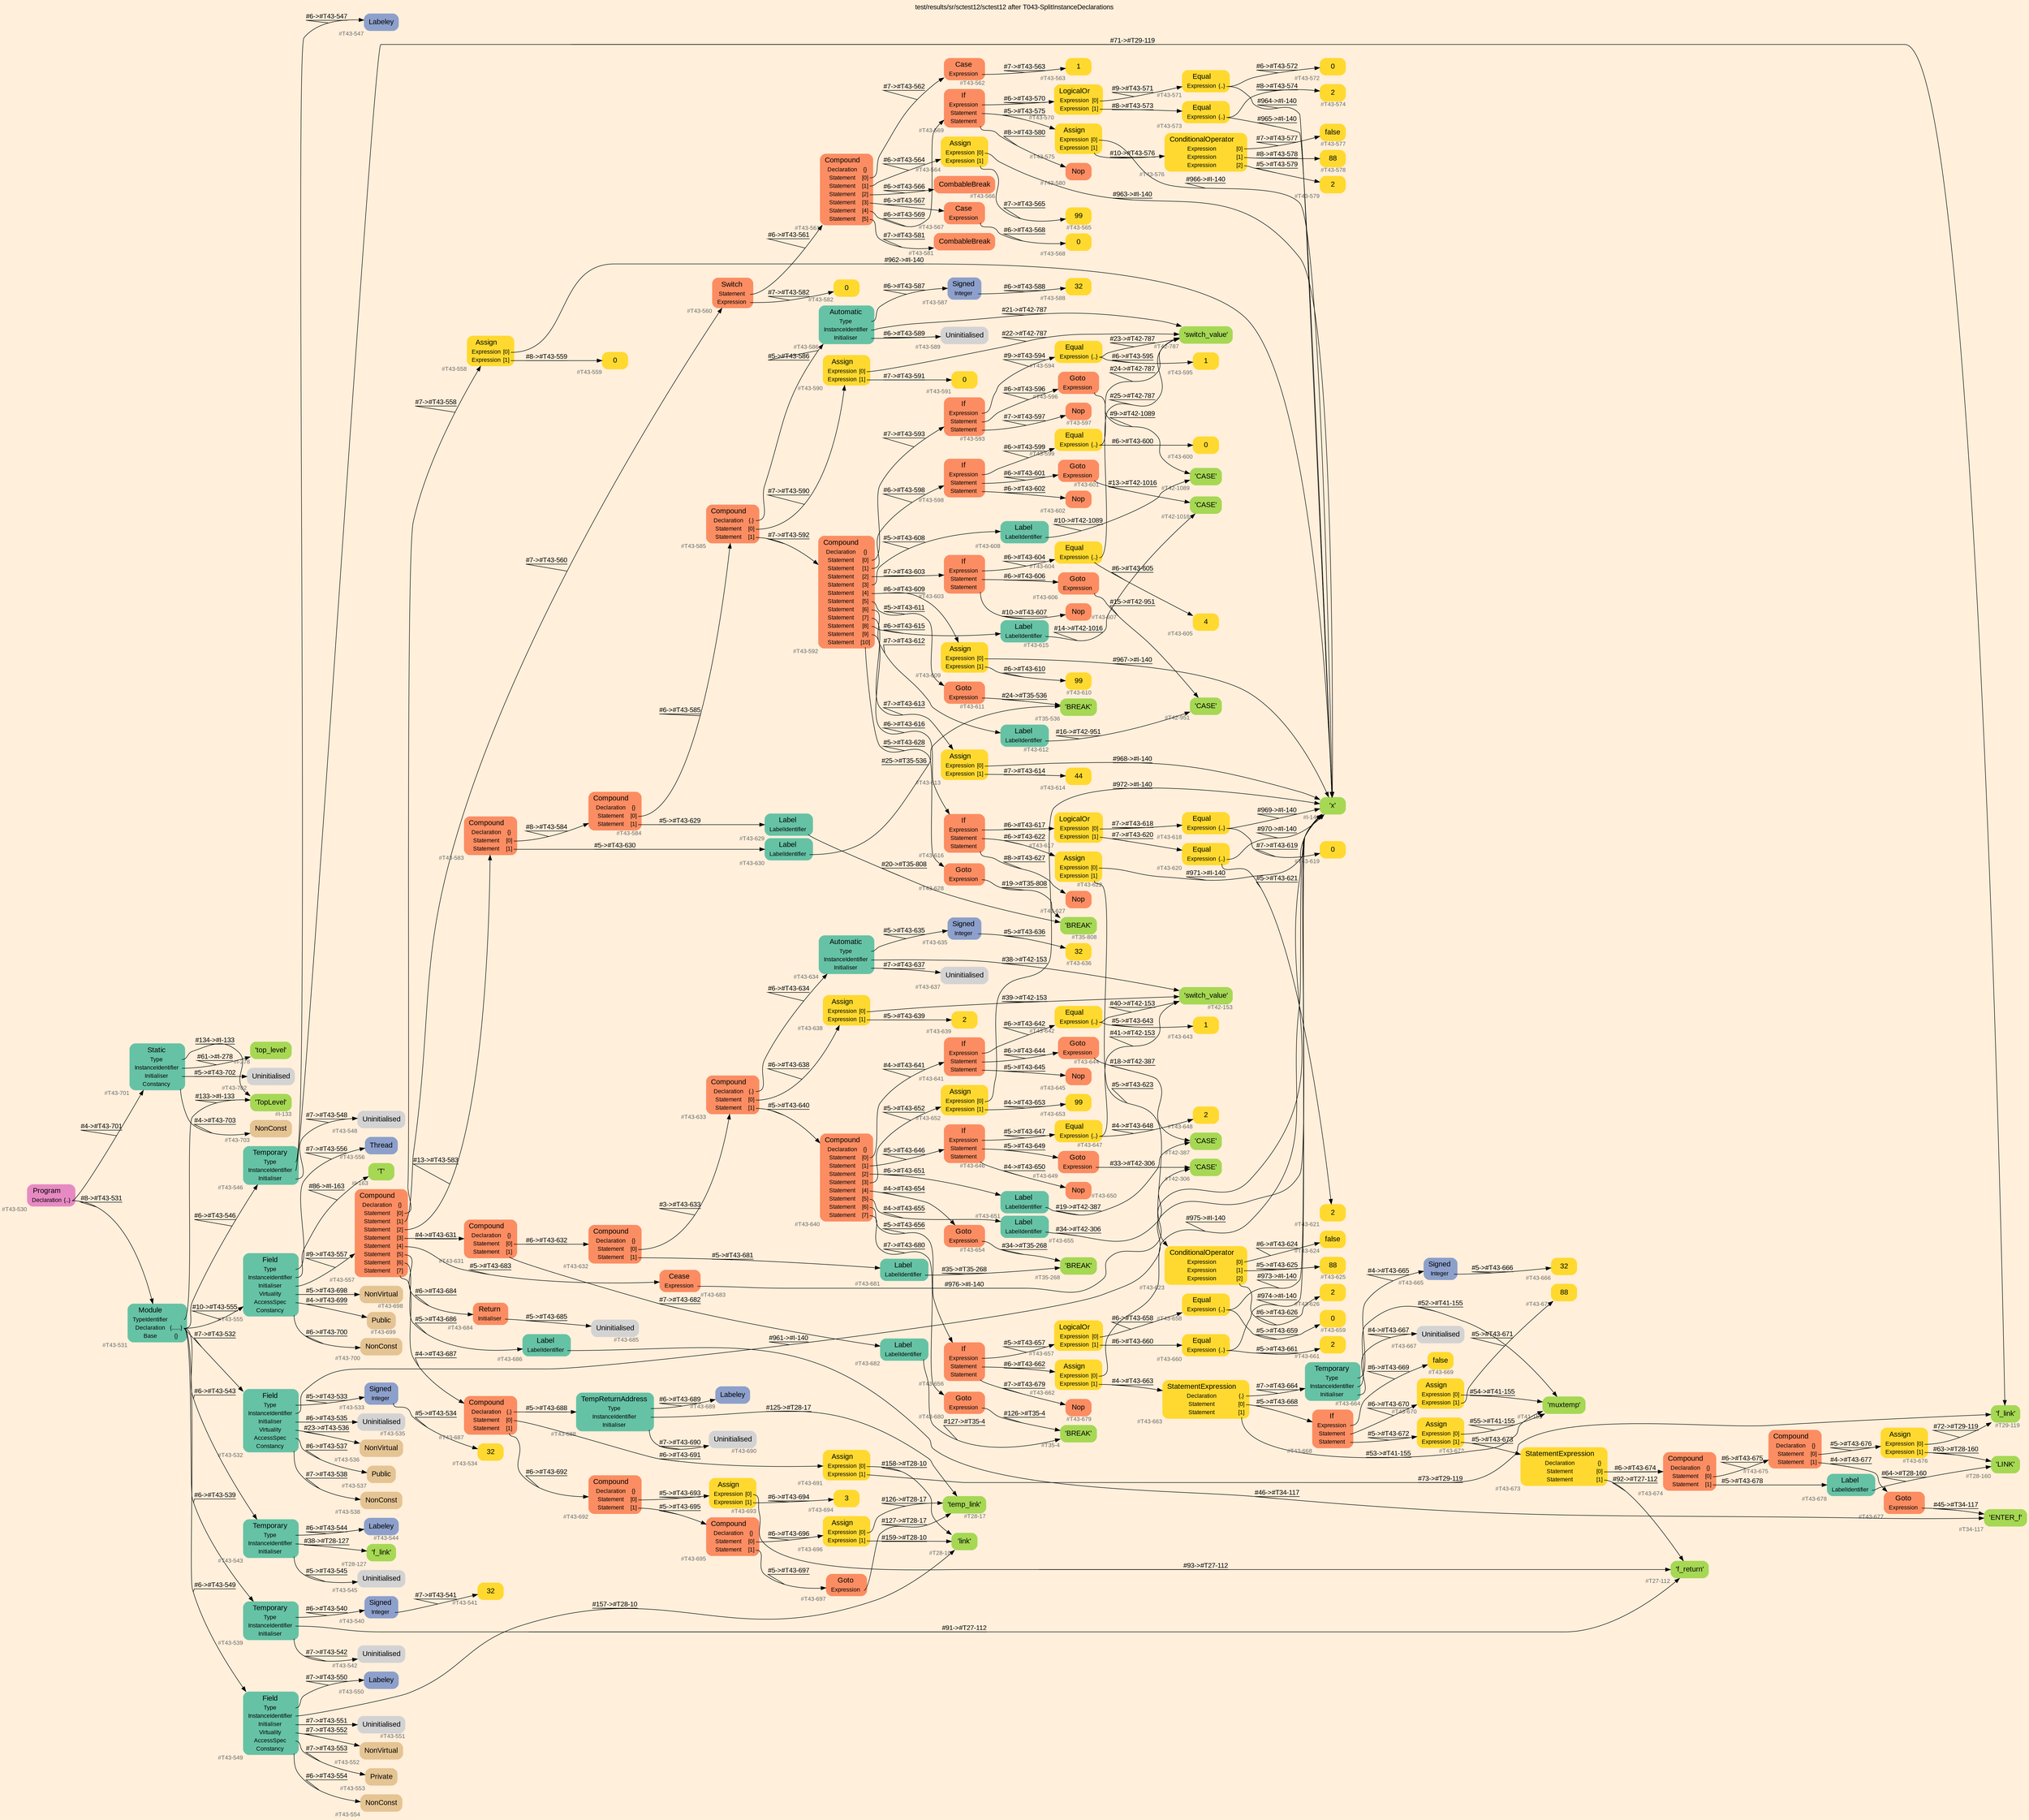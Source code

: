 digraph "test/results/sr/sctest12/sctest12 after T043-SplitInstanceDeclarations" {
label = "test/results/sr/sctest12/sctest12 after T043-SplitInstanceDeclarations"
labelloc = t
graph [
    rankdir = "LR"
    ranksep = 0.3
    bgcolor = antiquewhite1
    color = black
    fontcolor = black
    fontname = "Arial"
];
node [
    fontname = "Arial"
];
edge [
    fontname = "Arial"
];

// -------------------- node figure --------------------
// -------- block #T43-530 ----------
"#T43-530" [
    fillcolor = "/set28/4"
    xlabel = "#T43-530"
    fontsize = "12"
    fontcolor = grey40
    shape = "plaintext"
    label = <<TABLE BORDER="0" CELLBORDER="0" CELLSPACING="0">
     <TR><TD><FONT COLOR="black" POINT-SIZE="15">Program</FONT></TD></TR>
     <TR><TD><FONT COLOR="black" POINT-SIZE="12">Declaration</FONT></TD><TD PORT="port0"><FONT COLOR="black" POINT-SIZE="12">{..}</FONT></TD></TR>
    </TABLE>>
    style = "rounded,filled"
];

// -------- block #T43-531 ----------
"#T43-531" [
    fillcolor = "/set28/1"
    xlabel = "#T43-531"
    fontsize = "12"
    fontcolor = grey40
    shape = "plaintext"
    label = <<TABLE BORDER="0" CELLBORDER="0" CELLSPACING="0">
     <TR><TD><FONT COLOR="black" POINT-SIZE="15">Module</FONT></TD></TR>
     <TR><TD><FONT COLOR="black" POINT-SIZE="12">TypeIdentifier</FONT></TD><TD PORT="port0"></TD></TR>
     <TR><TD><FONT COLOR="black" POINT-SIZE="12">Declaration</FONT></TD><TD PORT="port1"><FONT COLOR="black" POINT-SIZE="12">{......}</FONT></TD></TR>
     <TR><TD><FONT COLOR="black" POINT-SIZE="12">Base</FONT></TD><TD PORT="port2"><FONT COLOR="black" POINT-SIZE="12">{}</FONT></TD></TR>
    </TABLE>>
    style = "rounded,filled"
];

// -------- block #I-133 ----------
"#I-133" [
    fillcolor = "/set28/5"
    xlabel = "#I-133"
    fontsize = "12"
    fontcolor = grey40
    shape = "plaintext"
    label = <<TABLE BORDER="0" CELLBORDER="0" CELLSPACING="0">
     <TR><TD><FONT COLOR="black" POINT-SIZE="15">'TopLevel'</FONT></TD></TR>
    </TABLE>>
    style = "rounded,filled"
];

// -------- block #T43-532 ----------
"#T43-532" [
    fillcolor = "/set28/1"
    xlabel = "#T43-532"
    fontsize = "12"
    fontcolor = grey40
    shape = "plaintext"
    label = <<TABLE BORDER="0" CELLBORDER="0" CELLSPACING="0">
     <TR><TD><FONT COLOR="black" POINT-SIZE="15">Field</FONT></TD></TR>
     <TR><TD><FONT COLOR="black" POINT-SIZE="12">Type</FONT></TD><TD PORT="port0"></TD></TR>
     <TR><TD><FONT COLOR="black" POINT-SIZE="12">InstanceIdentifier</FONT></TD><TD PORT="port1"></TD></TR>
     <TR><TD><FONT COLOR="black" POINT-SIZE="12">Initialiser</FONT></TD><TD PORT="port2"></TD></TR>
     <TR><TD><FONT COLOR="black" POINT-SIZE="12">Virtuality</FONT></TD><TD PORT="port3"></TD></TR>
     <TR><TD><FONT COLOR="black" POINT-SIZE="12">AccessSpec</FONT></TD><TD PORT="port4"></TD></TR>
     <TR><TD><FONT COLOR="black" POINT-SIZE="12">Constancy</FONT></TD><TD PORT="port5"></TD></TR>
    </TABLE>>
    style = "rounded,filled"
];

// -------- block #T43-533 ----------
"#T43-533" [
    fillcolor = "/set28/3"
    xlabel = "#T43-533"
    fontsize = "12"
    fontcolor = grey40
    shape = "plaintext"
    label = <<TABLE BORDER="0" CELLBORDER="0" CELLSPACING="0">
     <TR><TD><FONT COLOR="black" POINT-SIZE="15">Signed</FONT></TD></TR>
     <TR><TD><FONT COLOR="black" POINT-SIZE="12">Integer</FONT></TD><TD PORT="port0"></TD></TR>
    </TABLE>>
    style = "rounded,filled"
];

// -------- block #T43-534 ----------
"#T43-534" [
    fillcolor = "/set28/6"
    xlabel = "#T43-534"
    fontsize = "12"
    fontcolor = grey40
    shape = "plaintext"
    label = <<TABLE BORDER="0" CELLBORDER="0" CELLSPACING="0">
     <TR><TD><FONT COLOR="black" POINT-SIZE="15">32</FONT></TD></TR>
    </TABLE>>
    style = "rounded,filled"
];

// -------- block #I-140 ----------
"#I-140" [
    fillcolor = "/set28/5"
    xlabel = "#I-140"
    fontsize = "12"
    fontcolor = grey40
    shape = "plaintext"
    label = <<TABLE BORDER="0" CELLBORDER="0" CELLSPACING="0">
     <TR><TD><FONT COLOR="black" POINT-SIZE="15">'x'</FONT></TD></TR>
    </TABLE>>
    style = "rounded,filled"
];

// -------- block #T43-535 ----------
"#T43-535" [
    xlabel = "#T43-535"
    fontsize = "12"
    fontcolor = grey40
    shape = "plaintext"
    label = <<TABLE BORDER="0" CELLBORDER="0" CELLSPACING="0">
     <TR><TD><FONT COLOR="black" POINT-SIZE="15">Uninitialised</FONT></TD></TR>
    </TABLE>>
    style = "rounded,filled"
];

// -------- block #T43-536 ----------
"#T43-536" [
    fillcolor = "/set28/7"
    xlabel = "#T43-536"
    fontsize = "12"
    fontcolor = grey40
    shape = "plaintext"
    label = <<TABLE BORDER="0" CELLBORDER="0" CELLSPACING="0">
     <TR><TD><FONT COLOR="black" POINT-SIZE="15">NonVirtual</FONT></TD></TR>
    </TABLE>>
    style = "rounded,filled"
];

// -------- block #T43-537 ----------
"#T43-537" [
    fillcolor = "/set28/7"
    xlabel = "#T43-537"
    fontsize = "12"
    fontcolor = grey40
    shape = "plaintext"
    label = <<TABLE BORDER="0" CELLBORDER="0" CELLSPACING="0">
     <TR><TD><FONT COLOR="black" POINT-SIZE="15">Public</FONT></TD></TR>
    </TABLE>>
    style = "rounded,filled"
];

// -------- block #T43-538 ----------
"#T43-538" [
    fillcolor = "/set28/7"
    xlabel = "#T43-538"
    fontsize = "12"
    fontcolor = grey40
    shape = "plaintext"
    label = <<TABLE BORDER="0" CELLBORDER="0" CELLSPACING="0">
     <TR><TD><FONT COLOR="black" POINT-SIZE="15">NonConst</FONT></TD></TR>
    </TABLE>>
    style = "rounded,filled"
];

// -------- block #T43-539 ----------
"#T43-539" [
    fillcolor = "/set28/1"
    xlabel = "#T43-539"
    fontsize = "12"
    fontcolor = grey40
    shape = "plaintext"
    label = <<TABLE BORDER="0" CELLBORDER="0" CELLSPACING="0">
     <TR><TD><FONT COLOR="black" POINT-SIZE="15">Temporary</FONT></TD></TR>
     <TR><TD><FONT COLOR="black" POINT-SIZE="12">Type</FONT></TD><TD PORT="port0"></TD></TR>
     <TR><TD><FONT COLOR="black" POINT-SIZE="12">InstanceIdentifier</FONT></TD><TD PORT="port1"></TD></TR>
     <TR><TD><FONT COLOR="black" POINT-SIZE="12">Initialiser</FONT></TD><TD PORT="port2"></TD></TR>
    </TABLE>>
    style = "rounded,filled"
];

// -------- block #T43-540 ----------
"#T43-540" [
    fillcolor = "/set28/3"
    xlabel = "#T43-540"
    fontsize = "12"
    fontcolor = grey40
    shape = "plaintext"
    label = <<TABLE BORDER="0" CELLBORDER="0" CELLSPACING="0">
     <TR><TD><FONT COLOR="black" POINT-SIZE="15">Signed</FONT></TD></TR>
     <TR><TD><FONT COLOR="black" POINT-SIZE="12">Integer</FONT></TD><TD PORT="port0"></TD></TR>
    </TABLE>>
    style = "rounded,filled"
];

// -------- block #T43-541 ----------
"#T43-541" [
    fillcolor = "/set28/6"
    xlabel = "#T43-541"
    fontsize = "12"
    fontcolor = grey40
    shape = "plaintext"
    label = <<TABLE BORDER="0" CELLBORDER="0" CELLSPACING="0">
     <TR><TD><FONT COLOR="black" POINT-SIZE="15">32</FONT></TD></TR>
    </TABLE>>
    style = "rounded,filled"
];

// -------- block #T27-112 ----------
"#T27-112" [
    fillcolor = "/set28/5"
    xlabel = "#T27-112"
    fontsize = "12"
    fontcolor = grey40
    shape = "plaintext"
    label = <<TABLE BORDER="0" CELLBORDER="0" CELLSPACING="0">
     <TR><TD><FONT COLOR="black" POINT-SIZE="15">'f_return'</FONT></TD></TR>
    </TABLE>>
    style = "rounded,filled"
];

// -------- block #T43-542 ----------
"#T43-542" [
    xlabel = "#T43-542"
    fontsize = "12"
    fontcolor = grey40
    shape = "plaintext"
    label = <<TABLE BORDER="0" CELLBORDER="0" CELLSPACING="0">
     <TR><TD><FONT COLOR="black" POINT-SIZE="15">Uninitialised</FONT></TD></TR>
    </TABLE>>
    style = "rounded,filled"
];

// -------- block #T43-543 ----------
"#T43-543" [
    fillcolor = "/set28/1"
    xlabel = "#T43-543"
    fontsize = "12"
    fontcolor = grey40
    shape = "plaintext"
    label = <<TABLE BORDER="0" CELLBORDER="0" CELLSPACING="0">
     <TR><TD><FONT COLOR="black" POINT-SIZE="15">Temporary</FONT></TD></TR>
     <TR><TD><FONT COLOR="black" POINT-SIZE="12">Type</FONT></TD><TD PORT="port0"></TD></TR>
     <TR><TD><FONT COLOR="black" POINT-SIZE="12">InstanceIdentifier</FONT></TD><TD PORT="port1"></TD></TR>
     <TR><TD><FONT COLOR="black" POINT-SIZE="12">Initialiser</FONT></TD><TD PORT="port2"></TD></TR>
    </TABLE>>
    style = "rounded,filled"
];

// -------- block #T43-544 ----------
"#T43-544" [
    fillcolor = "/set28/3"
    xlabel = "#T43-544"
    fontsize = "12"
    fontcolor = grey40
    shape = "plaintext"
    label = <<TABLE BORDER="0" CELLBORDER="0" CELLSPACING="0">
     <TR><TD><FONT COLOR="black" POINT-SIZE="15">Labeley</FONT></TD></TR>
    </TABLE>>
    style = "rounded,filled"
];

// -------- block #T28-127 ----------
"#T28-127" [
    fillcolor = "/set28/5"
    xlabel = "#T28-127"
    fontsize = "12"
    fontcolor = grey40
    shape = "plaintext"
    label = <<TABLE BORDER="0" CELLBORDER="0" CELLSPACING="0">
     <TR><TD><FONT COLOR="black" POINT-SIZE="15">'f_link'</FONT></TD></TR>
    </TABLE>>
    style = "rounded,filled"
];

// -------- block #T43-545 ----------
"#T43-545" [
    xlabel = "#T43-545"
    fontsize = "12"
    fontcolor = grey40
    shape = "plaintext"
    label = <<TABLE BORDER="0" CELLBORDER="0" CELLSPACING="0">
     <TR><TD><FONT COLOR="black" POINT-SIZE="15">Uninitialised</FONT></TD></TR>
    </TABLE>>
    style = "rounded,filled"
];

// -------- block #T43-546 ----------
"#T43-546" [
    fillcolor = "/set28/1"
    xlabel = "#T43-546"
    fontsize = "12"
    fontcolor = grey40
    shape = "plaintext"
    label = <<TABLE BORDER="0" CELLBORDER="0" CELLSPACING="0">
     <TR><TD><FONT COLOR="black" POINT-SIZE="15">Temporary</FONT></TD></TR>
     <TR><TD><FONT COLOR="black" POINT-SIZE="12">Type</FONT></TD><TD PORT="port0"></TD></TR>
     <TR><TD><FONT COLOR="black" POINT-SIZE="12">InstanceIdentifier</FONT></TD><TD PORT="port1"></TD></TR>
     <TR><TD><FONT COLOR="black" POINT-SIZE="12">Initialiser</FONT></TD><TD PORT="port2"></TD></TR>
    </TABLE>>
    style = "rounded,filled"
];

// -------- block #T43-547 ----------
"#T43-547" [
    fillcolor = "/set28/3"
    xlabel = "#T43-547"
    fontsize = "12"
    fontcolor = grey40
    shape = "plaintext"
    label = <<TABLE BORDER="0" CELLBORDER="0" CELLSPACING="0">
     <TR><TD><FONT COLOR="black" POINT-SIZE="15">Labeley</FONT></TD></TR>
    </TABLE>>
    style = "rounded,filled"
];

// -------- block #T29-119 ----------
"#T29-119" [
    fillcolor = "/set28/5"
    xlabel = "#T29-119"
    fontsize = "12"
    fontcolor = grey40
    shape = "plaintext"
    label = <<TABLE BORDER="0" CELLBORDER="0" CELLSPACING="0">
     <TR><TD><FONT COLOR="black" POINT-SIZE="15">'f_link'</FONT></TD></TR>
    </TABLE>>
    style = "rounded,filled"
];

// -------- block #T43-548 ----------
"#T43-548" [
    xlabel = "#T43-548"
    fontsize = "12"
    fontcolor = grey40
    shape = "plaintext"
    label = <<TABLE BORDER="0" CELLBORDER="0" CELLSPACING="0">
     <TR><TD><FONT COLOR="black" POINT-SIZE="15">Uninitialised</FONT></TD></TR>
    </TABLE>>
    style = "rounded,filled"
];

// -------- block #T43-549 ----------
"#T43-549" [
    fillcolor = "/set28/1"
    xlabel = "#T43-549"
    fontsize = "12"
    fontcolor = grey40
    shape = "plaintext"
    label = <<TABLE BORDER="0" CELLBORDER="0" CELLSPACING="0">
     <TR><TD><FONT COLOR="black" POINT-SIZE="15">Field</FONT></TD></TR>
     <TR><TD><FONT COLOR="black" POINT-SIZE="12">Type</FONT></TD><TD PORT="port0"></TD></TR>
     <TR><TD><FONT COLOR="black" POINT-SIZE="12">InstanceIdentifier</FONT></TD><TD PORT="port1"></TD></TR>
     <TR><TD><FONT COLOR="black" POINT-SIZE="12">Initialiser</FONT></TD><TD PORT="port2"></TD></TR>
     <TR><TD><FONT COLOR="black" POINT-SIZE="12">Virtuality</FONT></TD><TD PORT="port3"></TD></TR>
     <TR><TD><FONT COLOR="black" POINT-SIZE="12">AccessSpec</FONT></TD><TD PORT="port4"></TD></TR>
     <TR><TD><FONT COLOR="black" POINT-SIZE="12">Constancy</FONT></TD><TD PORT="port5"></TD></TR>
    </TABLE>>
    style = "rounded,filled"
];

// -------- block #T43-550 ----------
"#T43-550" [
    fillcolor = "/set28/3"
    xlabel = "#T43-550"
    fontsize = "12"
    fontcolor = grey40
    shape = "plaintext"
    label = <<TABLE BORDER="0" CELLBORDER="0" CELLSPACING="0">
     <TR><TD><FONT COLOR="black" POINT-SIZE="15">Labeley</FONT></TD></TR>
    </TABLE>>
    style = "rounded,filled"
];

// -------- block #T28-10 ----------
"#T28-10" [
    fillcolor = "/set28/5"
    xlabel = "#T28-10"
    fontsize = "12"
    fontcolor = grey40
    shape = "plaintext"
    label = <<TABLE BORDER="0" CELLBORDER="0" CELLSPACING="0">
     <TR><TD><FONT COLOR="black" POINT-SIZE="15">'link'</FONT></TD></TR>
    </TABLE>>
    style = "rounded,filled"
];

// -------- block #T43-551 ----------
"#T43-551" [
    xlabel = "#T43-551"
    fontsize = "12"
    fontcolor = grey40
    shape = "plaintext"
    label = <<TABLE BORDER="0" CELLBORDER="0" CELLSPACING="0">
     <TR><TD><FONT COLOR="black" POINT-SIZE="15">Uninitialised</FONT></TD></TR>
    </TABLE>>
    style = "rounded,filled"
];

// -------- block #T43-552 ----------
"#T43-552" [
    fillcolor = "/set28/7"
    xlabel = "#T43-552"
    fontsize = "12"
    fontcolor = grey40
    shape = "plaintext"
    label = <<TABLE BORDER="0" CELLBORDER="0" CELLSPACING="0">
     <TR><TD><FONT COLOR="black" POINT-SIZE="15">NonVirtual</FONT></TD></TR>
    </TABLE>>
    style = "rounded,filled"
];

// -------- block #T43-553 ----------
"#T43-553" [
    fillcolor = "/set28/7"
    xlabel = "#T43-553"
    fontsize = "12"
    fontcolor = grey40
    shape = "plaintext"
    label = <<TABLE BORDER="0" CELLBORDER="0" CELLSPACING="0">
     <TR><TD><FONT COLOR="black" POINT-SIZE="15">Private</FONT></TD></TR>
    </TABLE>>
    style = "rounded,filled"
];

// -------- block #T43-554 ----------
"#T43-554" [
    fillcolor = "/set28/7"
    xlabel = "#T43-554"
    fontsize = "12"
    fontcolor = grey40
    shape = "plaintext"
    label = <<TABLE BORDER="0" CELLBORDER="0" CELLSPACING="0">
     <TR><TD><FONT COLOR="black" POINT-SIZE="15">NonConst</FONT></TD></TR>
    </TABLE>>
    style = "rounded,filled"
];

// -------- block #T43-555 ----------
"#T43-555" [
    fillcolor = "/set28/1"
    xlabel = "#T43-555"
    fontsize = "12"
    fontcolor = grey40
    shape = "plaintext"
    label = <<TABLE BORDER="0" CELLBORDER="0" CELLSPACING="0">
     <TR><TD><FONT COLOR="black" POINT-SIZE="15">Field</FONT></TD></TR>
     <TR><TD><FONT COLOR="black" POINT-SIZE="12">Type</FONT></TD><TD PORT="port0"></TD></TR>
     <TR><TD><FONT COLOR="black" POINT-SIZE="12">InstanceIdentifier</FONT></TD><TD PORT="port1"></TD></TR>
     <TR><TD><FONT COLOR="black" POINT-SIZE="12">Initialiser</FONT></TD><TD PORT="port2"></TD></TR>
     <TR><TD><FONT COLOR="black" POINT-SIZE="12">Virtuality</FONT></TD><TD PORT="port3"></TD></TR>
     <TR><TD><FONT COLOR="black" POINT-SIZE="12">AccessSpec</FONT></TD><TD PORT="port4"></TD></TR>
     <TR><TD><FONT COLOR="black" POINT-SIZE="12">Constancy</FONT></TD><TD PORT="port5"></TD></TR>
    </TABLE>>
    style = "rounded,filled"
];

// -------- block #T43-556 ----------
"#T43-556" [
    fillcolor = "/set28/3"
    xlabel = "#T43-556"
    fontsize = "12"
    fontcolor = grey40
    shape = "plaintext"
    label = <<TABLE BORDER="0" CELLBORDER="0" CELLSPACING="0">
     <TR><TD><FONT COLOR="black" POINT-SIZE="15">Thread</FONT></TD></TR>
    </TABLE>>
    style = "rounded,filled"
];

// -------- block #I-163 ----------
"#I-163" [
    fillcolor = "/set28/5"
    xlabel = "#I-163"
    fontsize = "12"
    fontcolor = grey40
    shape = "plaintext"
    label = <<TABLE BORDER="0" CELLBORDER="0" CELLSPACING="0">
     <TR><TD><FONT COLOR="black" POINT-SIZE="15">'T'</FONT></TD></TR>
    </TABLE>>
    style = "rounded,filled"
];

// -------- block #T43-557 ----------
"#T43-557" [
    fillcolor = "/set28/2"
    xlabel = "#T43-557"
    fontsize = "12"
    fontcolor = grey40
    shape = "plaintext"
    label = <<TABLE BORDER="0" CELLBORDER="0" CELLSPACING="0">
     <TR><TD><FONT COLOR="black" POINT-SIZE="15">Compound</FONT></TD></TR>
     <TR><TD><FONT COLOR="black" POINT-SIZE="12">Declaration</FONT></TD><TD PORT="port0"><FONT COLOR="black" POINT-SIZE="12">{}</FONT></TD></TR>
     <TR><TD><FONT COLOR="black" POINT-SIZE="12">Statement</FONT></TD><TD PORT="port1"><FONT COLOR="black" POINT-SIZE="12">[0]</FONT></TD></TR>
     <TR><TD><FONT COLOR="black" POINT-SIZE="12">Statement</FONT></TD><TD PORT="port2"><FONT COLOR="black" POINT-SIZE="12">[1]</FONT></TD></TR>
     <TR><TD><FONT COLOR="black" POINT-SIZE="12">Statement</FONT></TD><TD PORT="port3"><FONT COLOR="black" POINT-SIZE="12">[2]</FONT></TD></TR>
     <TR><TD><FONT COLOR="black" POINT-SIZE="12">Statement</FONT></TD><TD PORT="port4"><FONT COLOR="black" POINT-SIZE="12">[3]</FONT></TD></TR>
     <TR><TD><FONT COLOR="black" POINT-SIZE="12">Statement</FONT></TD><TD PORT="port5"><FONT COLOR="black" POINT-SIZE="12">[4]</FONT></TD></TR>
     <TR><TD><FONT COLOR="black" POINT-SIZE="12">Statement</FONT></TD><TD PORT="port6"><FONT COLOR="black" POINT-SIZE="12">[5]</FONT></TD></TR>
     <TR><TD><FONT COLOR="black" POINT-SIZE="12">Statement</FONT></TD><TD PORT="port7"><FONT COLOR="black" POINT-SIZE="12">[6]</FONT></TD></TR>
     <TR><TD><FONT COLOR="black" POINT-SIZE="12">Statement</FONT></TD><TD PORT="port8"><FONT COLOR="black" POINT-SIZE="12">[7]</FONT></TD></TR>
    </TABLE>>
    style = "rounded,filled"
];

// -------- block #T43-558 ----------
"#T43-558" [
    fillcolor = "/set28/6"
    xlabel = "#T43-558"
    fontsize = "12"
    fontcolor = grey40
    shape = "plaintext"
    label = <<TABLE BORDER="0" CELLBORDER="0" CELLSPACING="0">
     <TR><TD><FONT COLOR="black" POINT-SIZE="15">Assign</FONT></TD></TR>
     <TR><TD><FONT COLOR="black" POINT-SIZE="12">Expression</FONT></TD><TD PORT="port0"><FONT COLOR="black" POINT-SIZE="12">[0]</FONT></TD></TR>
     <TR><TD><FONT COLOR="black" POINT-SIZE="12">Expression</FONT></TD><TD PORT="port1"><FONT COLOR="black" POINT-SIZE="12">[1]</FONT></TD></TR>
    </TABLE>>
    style = "rounded,filled"
];

// -------- block #T43-559 ----------
"#T43-559" [
    fillcolor = "/set28/6"
    xlabel = "#T43-559"
    fontsize = "12"
    fontcolor = grey40
    shape = "plaintext"
    label = <<TABLE BORDER="0" CELLBORDER="0" CELLSPACING="0">
     <TR><TD><FONT COLOR="black" POINT-SIZE="15">0</FONT></TD></TR>
    </TABLE>>
    style = "rounded,filled"
];

// -------- block #T43-560 ----------
"#T43-560" [
    fillcolor = "/set28/2"
    xlabel = "#T43-560"
    fontsize = "12"
    fontcolor = grey40
    shape = "plaintext"
    label = <<TABLE BORDER="0" CELLBORDER="0" CELLSPACING="0">
     <TR><TD><FONT COLOR="black" POINT-SIZE="15">Switch</FONT></TD></TR>
     <TR><TD><FONT COLOR="black" POINT-SIZE="12">Statement</FONT></TD><TD PORT="port0"></TD></TR>
     <TR><TD><FONT COLOR="black" POINT-SIZE="12">Expression</FONT></TD><TD PORT="port1"></TD></TR>
    </TABLE>>
    style = "rounded,filled"
];

// -------- block #T43-561 ----------
"#T43-561" [
    fillcolor = "/set28/2"
    xlabel = "#T43-561"
    fontsize = "12"
    fontcolor = grey40
    shape = "plaintext"
    label = <<TABLE BORDER="0" CELLBORDER="0" CELLSPACING="0">
     <TR><TD><FONT COLOR="black" POINT-SIZE="15">Compound</FONT></TD></TR>
     <TR><TD><FONT COLOR="black" POINT-SIZE="12">Declaration</FONT></TD><TD PORT="port0"><FONT COLOR="black" POINT-SIZE="12">{}</FONT></TD></TR>
     <TR><TD><FONT COLOR="black" POINT-SIZE="12">Statement</FONT></TD><TD PORT="port1"><FONT COLOR="black" POINT-SIZE="12">[0]</FONT></TD></TR>
     <TR><TD><FONT COLOR="black" POINT-SIZE="12">Statement</FONT></TD><TD PORT="port2"><FONT COLOR="black" POINT-SIZE="12">[1]</FONT></TD></TR>
     <TR><TD><FONT COLOR="black" POINT-SIZE="12">Statement</FONT></TD><TD PORT="port3"><FONT COLOR="black" POINT-SIZE="12">[2]</FONT></TD></TR>
     <TR><TD><FONT COLOR="black" POINT-SIZE="12">Statement</FONT></TD><TD PORT="port4"><FONT COLOR="black" POINT-SIZE="12">[3]</FONT></TD></TR>
     <TR><TD><FONT COLOR="black" POINT-SIZE="12">Statement</FONT></TD><TD PORT="port5"><FONT COLOR="black" POINT-SIZE="12">[4]</FONT></TD></TR>
     <TR><TD><FONT COLOR="black" POINT-SIZE="12">Statement</FONT></TD><TD PORT="port6"><FONT COLOR="black" POINT-SIZE="12">[5]</FONT></TD></TR>
    </TABLE>>
    style = "rounded,filled"
];

// -------- block #T43-562 ----------
"#T43-562" [
    fillcolor = "/set28/2"
    xlabel = "#T43-562"
    fontsize = "12"
    fontcolor = grey40
    shape = "plaintext"
    label = <<TABLE BORDER="0" CELLBORDER="0" CELLSPACING="0">
     <TR><TD><FONT COLOR="black" POINT-SIZE="15">Case</FONT></TD></TR>
     <TR><TD><FONT COLOR="black" POINT-SIZE="12">Expression</FONT></TD><TD PORT="port0"></TD></TR>
    </TABLE>>
    style = "rounded,filled"
];

// -------- block #T43-563 ----------
"#T43-563" [
    fillcolor = "/set28/6"
    xlabel = "#T43-563"
    fontsize = "12"
    fontcolor = grey40
    shape = "plaintext"
    label = <<TABLE BORDER="0" CELLBORDER="0" CELLSPACING="0">
     <TR><TD><FONT COLOR="black" POINT-SIZE="15">1</FONT></TD></TR>
    </TABLE>>
    style = "rounded,filled"
];

// -------- block #T43-564 ----------
"#T43-564" [
    fillcolor = "/set28/6"
    xlabel = "#T43-564"
    fontsize = "12"
    fontcolor = grey40
    shape = "plaintext"
    label = <<TABLE BORDER="0" CELLBORDER="0" CELLSPACING="0">
     <TR><TD><FONT COLOR="black" POINT-SIZE="15">Assign</FONT></TD></TR>
     <TR><TD><FONT COLOR="black" POINT-SIZE="12">Expression</FONT></TD><TD PORT="port0"><FONT COLOR="black" POINT-SIZE="12">[0]</FONT></TD></TR>
     <TR><TD><FONT COLOR="black" POINT-SIZE="12">Expression</FONT></TD><TD PORT="port1"><FONT COLOR="black" POINT-SIZE="12">[1]</FONT></TD></TR>
    </TABLE>>
    style = "rounded,filled"
];

// -------- block #T43-565 ----------
"#T43-565" [
    fillcolor = "/set28/6"
    xlabel = "#T43-565"
    fontsize = "12"
    fontcolor = grey40
    shape = "plaintext"
    label = <<TABLE BORDER="0" CELLBORDER="0" CELLSPACING="0">
     <TR><TD><FONT COLOR="black" POINT-SIZE="15">99</FONT></TD></TR>
    </TABLE>>
    style = "rounded,filled"
];

// -------- block #T43-566 ----------
"#T43-566" [
    fillcolor = "/set28/2"
    xlabel = "#T43-566"
    fontsize = "12"
    fontcolor = grey40
    shape = "plaintext"
    label = <<TABLE BORDER="0" CELLBORDER="0" CELLSPACING="0">
     <TR><TD><FONT COLOR="black" POINT-SIZE="15">CombableBreak</FONT></TD></TR>
    </TABLE>>
    style = "rounded,filled"
];

// -------- block #T43-567 ----------
"#T43-567" [
    fillcolor = "/set28/2"
    xlabel = "#T43-567"
    fontsize = "12"
    fontcolor = grey40
    shape = "plaintext"
    label = <<TABLE BORDER="0" CELLBORDER="0" CELLSPACING="0">
     <TR><TD><FONT COLOR="black" POINT-SIZE="15">Case</FONT></TD></TR>
     <TR><TD><FONT COLOR="black" POINT-SIZE="12">Expression</FONT></TD><TD PORT="port0"></TD></TR>
    </TABLE>>
    style = "rounded,filled"
];

// -------- block #T43-568 ----------
"#T43-568" [
    fillcolor = "/set28/6"
    xlabel = "#T43-568"
    fontsize = "12"
    fontcolor = grey40
    shape = "plaintext"
    label = <<TABLE BORDER="0" CELLBORDER="0" CELLSPACING="0">
     <TR><TD><FONT COLOR="black" POINT-SIZE="15">0</FONT></TD></TR>
    </TABLE>>
    style = "rounded,filled"
];

// -------- block #T43-569 ----------
"#T43-569" [
    fillcolor = "/set28/2"
    xlabel = "#T43-569"
    fontsize = "12"
    fontcolor = grey40
    shape = "plaintext"
    label = <<TABLE BORDER="0" CELLBORDER="0" CELLSPACING="0">
     <TR><TD><FONT COLOR="black" POINT-SIZE="15">If</FONT></TD></TR>
     <TR><TD><FONT COLOR="black" POINT-SIZE="12">Expression</FONT></TD><TD PORT="port0"></TD></TR>
     <TR><TD><FONT COLOR="black" POINT-SIZE="12">Statement</FONT></TD><TD PORT="port1"></TD></TR>
     <TR><TD><FONT COLOR="black" POINT-SIZE="12">Statement</FONT></TD><TD PORT="port2"></TD></TR>
    </TABLE>>
    style = "rounded,filled"
];

// -------- block #T43-570 ----------
"#T43-570" [
    fillcolor = "/set28/6"
    xlabel = "#T43-570"
    fontsize = "12"
    fontcolor = grey40
    shape = "plaintext"
    label = <<TABLE BORDER="0" CELLBORDER="0" CELLSPACING="0">
     <TR><TD><FONT COLOR="black" POINT-SIZE="15">LogicalOr</FONT></TD></TR>
     <TR><TD><FONT COLOR="black" POINT-SIZE="12">Expression</FONT></TD><TD PORT="port0"><FONT COLOR="black" POINT-SIZE="12">[0]</FONT></TD></TR>
     <TR><TD><FONT COLOR="black" POINT-SIZE="12">Expression</FONT></TD><TD PORT="port1"><FONT COLOR="black" POINT-SIZE="12">[1]</FONT></TD></TR>
    </TABLE>>
    style = "rounded,filled"
];

// -------- block #T43-571 ----------
"#T43-571" [
    fillcolor = "/set28/6"
    xlabel = "#T43-571"
    fontsize = "12"
    fontcolor = grey40
    shape = "plaintext"
    label = <<TABLE BORDER="0" CELLBORDER="0" CELLSPACING="0">
     <TR><TD><FONT COLOR="black" POINT-SIZE="15">Equal</FONT></TD></TR>
     <TR><TD><FONT COLOR="black" POINT-SIZE="12">Expression</FONT></TD><TD PORT="port0"><FONT COLOR="black" POINT-SIZE="12">{..}</FONT></TD></TR>
    </TABLE>>
    style = "rounded,filled"
];

// -------- block #T43-572 ----------
"#T43-572" [
    fillcolor = "/set28/6"
    xlabel = "#T43-572"
    fontsize = "12"
    fontcolor = grey40
    shape = "plaintext"
    label = <<TABLE BORDER="0" CELLBORDER="0" CELLSPACING="0">
     <TR><TD><FONT COLOR="black" POINT-SIZE="15">0</FONT></TD></TR>
    </TABLE>>
    style = "rounded,filled"
];

// -------- block #T43-573 ----------
"#T43-573" [
    fillcolor = "/set28/6"
    xlabel = "#T43-573"
    fontsize = "12"
    fontcolor = grey40
    shape = "plaintext"
    label = <<TABLE BORDER="0" CELLBORDER="0" CELLSPACING="0">
     <TR><TD><FONT COLOR="black" POINT-SIZE="15">Equal</FONT></TD></TR>
     <TR><TD><FONT COLOR="black" POINT-SIZE="12">Expression</FONT></TD><TD PORT="port0"><FONT COLOR="black" POINT-SIZE="12">{..}</FONT></TD></TR>
    </TABLE>>
    style = "rounded,filled"
];

// -------- block #T43-574 ----------
"#T43-574" [
    fillcolor = "/set28/6"
    xlabel = "#T43-574"
    fontsize = "12"
    fontcolor = grey40
    shape = "plaintext"
    label = <<TABLE BORDER="0" CELLBORDER="0" CELLSPACING="0">
     <TR><TD><FONT COLOR="black" POINT-SIZE="15">2</FONT></TD></TR>
    </TABLE>>
    style = "rounded,filled"
];

// -------- block #T43-575 ----------
"#T43-575" [
    fillcolor = "/set28/6"
    xlabel = "#T43-575"
    fontsize = "12"
    fontcolor = grey40
    shape = "plaintext"
    label = <<TABLE BORDER="0" CELLBORDER="0" CELLSPACING="0">
     <TR><TD><FONT COLOR="black" POINT-SIZE="15">Assign</FONT></TD></TR>
     <TR><TD><FONT COLOR="black" POINT-SIZE="12">Expression</FONT></TD><TD PORT="port0"><FONT COLOR="black" POINT-SIZE="12">[0]</FONT></TD></TR>
     <TR><TD><FONT COLOR="black" POINT-SIZE="12">Expression</FONT></TD><TD PORT="port1"><FONT COLOR="black" POINT-SIZE="12">[1]</FONT></TD></TR>
    </TABLE>>
    style = "rounded,filled"
];

// -------- block #T43-576 ----------
"#T43-576" [
    fillcolor = "/set28/6"
    xlabel = "#T43-576"
    fontsize = "12"
    fontcolor = grey40
    shape = "plaintext"
    label = <<TABLE BORDER="0" CELLBORDER="0" CELLSPACING="0">
     <TR><TD><FONT COLOR="black" POINT-SIZE="15">ConditionalOperator</FONT></TD></TR>
     <TR><TD><FONT COLOR="black" POINT-SIZE="12">Expression</FONT></TD><TD PORT="port0"><FONT COLOR="black" POINT-SIZE="12">[0]</FONT></TD></TR>
     <TR><TD><FONT COLOR="black" POINT-SIZE="12">Expression</FONT></TD><TD PORT="port1"><FONT COLOR="black" POINT-SIZE="12">[1]</FONT></TD></TR>
     <TR><TD><FONT COLOR="black" POINT-SIZE="12">Expression</FONT></TD><TD PORT="port2"><FONT COLOR="black" POINT-SIZE="12">[2]</FONT></TD></TR>
    </TABLE>>
    style = "rounded,filled"
];

// -------- block #T43-577 ----------
"#T43-577" [
    fillcolor = "/set28/6"
    xlabel = "#T43-577"
    fontsize = "12"
    fontcolor = grey40
    shape = "plaintext"
    label = <<TABLE BORDER="0" CELLBORDER="0" CELLSPACING="0">
     <TR><TD><FONT COLOR="black" POINT-SIZE="15">false</FONT></TD></TR>
    </TABLE>>
    style = "rounded,filled"
];

// -------- block #T43-578 ----------
"#T43-578" [
    fillcolor = "/set28/6"
    xlabel = "#T43-578"
    fontsize = "12"
    fontcolor = grey40
    shape = "plaintext"
    label = <<TABLE BORDER="0" CELLBORDER="0" CELLSPACING="0">
     <TR><TD><FONT COLOR="black" POINT-SIZE="15">88</FONT></TD></TR>
    </TABLE>>
    style = "rounded,filled"
];

// -------- block #T43-579 ----------
"#T43-579" [
    fillcolor = "/set28/6"
    xlabel = "#T43-579"
    fontsize = "12"
    fontcolor = grey40
    shape = "plaintext"
    label = <<TABLE BORDER="0" CELLBORDER="0" CELLSPACING="0">
     <TR><TD><FONT COLOR="black" POINT-SIZE="15">2</FONT></TD></TR>
    </TABLE>>
    style = "rounded,filled"
];

// -------- block #T43-580 ----------
"#T43-580" [
    fillcolor = "/set28/2"
    xlabel = "#T43-580"
    fontsize = "12"
    fontcolor = grey40
    shape = "plaintext"
    label = <<TABLE BORDER="0" CELLBORDER="0" CELLSPACING="0">
     <TR><TD><FONT COLOR="black" POINT-SIZE="15">Nop</FONT></TD></TR>
    </TABLE>>
    style = "rounded,filled"
];

// -------- block #T43-581 ----------
"#T43-581" [
    fillcolor = "/set28/2"
    xlabel = "#T43-581"
    fontsize = "12"
    fontcolor = grey40
    shape = "plaintext"
    label = <<TABLE BORDER="0" CELLBORDER="0" CELLSPACING="0">
     <TR><TD><FONT COLOR="black" POINT-SIZE="15">CombableBreak</FONT></TD></TR>
    </TABLE>>
    style = "rounded,filled"
];

// -------- block #T43-582 ----------
"#T43-582" [
    fillcolor = "/set28/6"
    xlabel = "#T43-582"
    fontsize = "12"
    fontcolor = grey40
    shape = "plaintext"
    label = <<TABLE BORDER="0" CELLBORDER="0" CELLSPACING="0">
     <TR><TD><FONT COLOR="black" POINT-SIZE="15">0</FONT></TD></TR>
    </TABLE>>
    style = "rounded,filled"
];

// -------- block #T43-583 ----------
"#T43-583" [
    fillcolor = "/set28/2"
    xlabel = "#T43-583"
    fontsize = "12"
    fontcolor = grey40
    shape = "plaintext"
    label = <<TABLE BORDER="0" CELLBORDER="0" CELLSPACING="0">
     <TR><TD><FONT COLOR="black" POINT-SIZE="15">Compound</FONT></TD></TR>
     <TR><TD><FONT COLOR="black" POINT-SIZE="12">Declaration</FONT></TD><TD PORT="port0"><FONT COLOR="black" POINT-SIZE="12">{}</FONT></TD></TR>
     <TR><TD><FONT COLOR="black" POINT-SIZE="12">Statement</FONT></TD><TD PORT="port1"><FONT COLOR="black" POINT-SIZE="12">[0]</FONT></TD></TR>
     <TR><TD><FONT COLOR="black" POINT-SIZE="12">Statement</FONT></TD><TD PORT="port2"><FONT COLOR="black" POINT-SIZE="12">[1]</FONT></TD></TR>
    </TABLE>>
    style = "rounded,filled"
];

// -------- block #T43-584 ----------
"#T43-584" [
    fillcolor = "/set28/2"
    xlabel = "#T43-584"
    fontsize = "12"
    fontcolor = grey40
    shape = "plaintext"
    label = <<TABLE BORDER="0" CELLBORDER="0" CELLSPACING="0">
     <TR><TD><FONT COLOR="black" POINT-SIZE="15">Compound</FONT></TD></TR>
     <TR><TD><FONT COLOR="black" POINT-SIZE="12">Declaration</FONT></TD><TD PORT="port0"><FONT COLOR="black" POINT-SIZE="12">{}</FONT></TD></TR>
     <TR><TD><FONT COLOR="black" POINT-SIZE="12">Statement</FONT></TD><TD PORT="port1"><FONT COLOR="black" POINT-SIZE="12">[0]</FONT></TD></TR>
     <TR><TD><FONT COLOR="black" POINT-SIZE="12">Statement</FONT></TD><TD PORT="port2"><FONT COLOR="black" POINT-SIZE="12">[1]</FONT></TD></TR>
    </TABLE>>
    style = "rounded,filled"
];

// -------- block #T43-585 ----------
"#T43-585" [
    fillcolor = "/set28/2"
    xlabel = "#T43-585"
    fontsize = "12"
    fontcolor = grey40
    shape = "plaintext"
    label = <<TABLE BORDER="0" CELLBORDER="0" CELLSPACING="0">
     <TR><TD><FONT COLOR="black" POINT-SIZE="15">Compound</FONT></TD></TR>
     <TR><TD><FONT COLOR="black" POINT-SIZE="12">Declaration</FONT></TD><TD PORT="port0"><FONT COLOR="black" POINT-SIZE="12">{.}</FONT></TD></TR>
     <TR><TD><FONT COLOR="black" POINT-SIZE="12">Statement</FONT></TD><TD PORT="port1"><FONT COLOR="black" POINT-SIZE="12">[0]</FONT></TD></TR>
     <TR><TD><FONT COLOR="black" POINT-SIZE="12">Statement</FONT></TD><TD PORT="port2"><FONT COLOR="black" POINT-SIZE="12">[1]</FONT></TD></TR>
    </TABLE>>
    style = "rounded,filled"
];

// -------- block #T43-586 ----------
"#T43-586" [
    fillcolor = "/set28/1"
    xlabel = "#T43-586"
    fontsize = "12"
    fontcolor = grey40
    shape = "plaintext"
    label = <<TABLE BORDER="0" CELLBORDER="0" CELLSPACING="0">
     <TR><TD><FONT COLOR="black" POINT-SIZE="15">Automatic</FONT></TD></TR>
     <TR><TD><FONT COLOR="black" POINT-SIZE="12">Type</FONT></TD><TD PORT="port0"></TD></TR>
     <TR><TD><FONT COLOR="black" POINT-SIZE="12">InstanceIdentifier</FONT></TD><TD PORT="port1"></TD></TR>
     <TR><TD><FONT COLOR="black" POINT-SIZE="12">Initialiser</FONT></TD><TD PORT="port2"></TD></TR>
    </TABLE>>
    style = "rounded,filled"
];

// -------- block #T43-587 ----------
"#T43-587" [
    fillcolor = "/set28/3"
    xlabel = "#T43-587"
    fontsize = "12"
    fontcolor = grey40
    shape = "plaintext"
    label = <<TABLE BORDER="0" CELLBORDER="0" CELLSPACING="0">
     <TR><TD><FONT COLOR="black" POINT-SIZE="15">Signed</FONT></TD></TR>
     <TR><TD><FONT COLOR="black" POINT-SIZE="12">Integer</FONT></TD><TD PORT="port0"></TD></TR>
    </TABLE>>
    style = "rounded,filled"
];

// -------- block #T43-588 ----------
"#T43-588" [
    fillcolor = "/set28/6"
    xlabel = "#T43-588"
    fontsize = "12"
    fontcolor = grey40
    shape = "plaintext"
    label = <<TABLE BORDER="0" CELLBORDER="0" CELLSPACING="0">
     <TR><TD><FONT COLOR="black" POINT-SIZE="15">32</FONT></TD></TR>
    </TABLE>>
    style = "rounded,filled"
];

// -------- block #T42-787 ----------
"#T42-787" [
    fillcolor = "/set28/5"
    xlabel = "#T42-787"
    fontsize = "12"
    fontcolor = grey40
    shape = "plaintext"
    label = <<TABLE BORDER="0" CELLBORDER="0" CELLSPACING="0">
     <TR><TD><FONT COLOR="black" POINT-SIZE="15">'switch_value'</FONT></TD></TR>
    </TABLE>>
    style = "rounded,filled"
];

// -------- block #T43-589 ----------
"#T43-589" [
    xlabel = "#T43-589"
    fontsize = "12"
    fontcolor = grey40
    shape = "plaintext"
    label = <<TABLE BORDER="0" CELLBORDER="0" CELLSPACING="0">
     <TR><TD><FONT COLOR="black" POINT-SIZE="15">Uninitialised</FONT></TD></TR>
    </TABLE>>
    style = "rounded,filled"
];

// -------- block #T43-590 ----------
"#T43-590" [
    fillcolor = "/set28/6"
    xlabel = "#T43-590"
    fontsize = "12"
    fontcolor = grey40
    shape = "plaintext"
    label = <<TABLE BORDER="0" CELLBORDER="0" CELLSPACING="0">
     <TR><TD><FONT COLOR="black" POINT-SIZE="15">Assign</FONT></TD></TR>
     <TR><TD><FONT COLOR="black" POINT-SIZE="12">Expression</FONT></TD><TD PORT="port0"><FONT COLOR="black" POINT-SIZE="12">[0]</FONT></TD></TR>
     <TR><TD><FONT COLOR="black" POINT-SIZE="12">Expression</FONT></TD><TD PORT="port1"><FONT COLOR="black" POINT-SIZE="12">[1]</FONT></TD></TR>
    </TABLE>>
    style = "rounded,filled"
];

// -------- block #T43-591 ----------
"#T43-591" [
    fillcolor = "/set28/6"
    xlabel = "#T43-591"
    fontsize = "12"
    fontcolor = grey40
    shape = "plaintext"
    label = <<TABLE BORDER="0" CELLBORDER="0" CELLSPACING="0">
     <TR><TD><FONT COLOR="black" POINT-SIZE="15">0</FONT></TD></TR>
    </TABLE>>
    style = "rounded,filled"
];

// -------- block #T43-592 ----------
"#T43-592" [
    fillcolor = "/set28/2"
    xlabel = "#T43-592"
    fontsize = "12"
    fontcolor = grey40
    shape = "plaintext"
    label = <<TABLE BORDER="0" CELLBORDER="0" CELLSPACING="0">
     <TR><TD><FONT COLOR="black" POINT-SIZE="15">Compound</FONT></TD></TR>
     <TR><TD><FONT COLOR="black" POINT-SIZE="12">Declaration</FONT></TD><TD PORT="port0"><FONT COLOR="black" POINT-SIZE="12">{}</FONT></TD></TR>
     <TR><TD><FONT COLOR="black" POINT-SIZE="12">Statement</FONT></TD><TD PORT="port1"><FONT COLOR="black" POINT-SIZE="12">[0]</FONT></TD></TR>
     <TR><TD><FONT COLOR="black" POINT-SIZE="12">Statement</FONT></TD><TD PORT="port2"><FONT COLOR="black" POINT-SIZE="12">[1]</FONT></TD></TR>
     <TR><TD><FONT COLOR="black" POINT-SIZE="12">Statement</FONT></TD><TD PORT="port3"><FONT COLOR="black" POINT-SIZE="12">[2]</FONT></TD></TR>
     <TR><TD><FONT COLOR="black" POINT-SIZE="12">Statement</FONT></TD><TD PORT="port4"><FONT COLOR="black" POINT-SIZE="12">[3]</FONT></TD></TR>
     <TR><TD><FONT COLOR="black" POINT-SIZE="12">Statement</FONT></TD><TD PORT="port5"><FONT COLOR="black" POINT-SIZE="12">[4]</FONT></TD></TR>
     <TR><TD><FONT COLOR="black" POINT-SIZE="12">Statement</FONT></TD><TD PORT="port6"><FONT COLOR="black" POINT-SIZE="12">[5]</FONT></TD></TR>
     <TR><TD><FONT COLOR="black" POINT-SIZE="12">Statement</FONT></TD><TD PORT="port7"><FONT COLOR="black" POINT-SIZE="12">[6]</FONT></TD></TR>
     <TR><TD><FONT COLOR="black" POINT-SIZE="12">Statement</FONT></TD><TD PORT="port8"><FONT COLOR="black" POINT-SIZE="12">[7]</FONT></TD></TR>
     <TR><TD><FONT COLOR="black" POINT-SIZE="12">Statement</FONT></TD><TD PORT="port9"><FONT COLOR="black" POINT-SIZE="12">[8]</FONT></TD></TR>
     <TR><TD><FONT COLOR="black" POINT-SIZE="12">Statement</FONT></TD><TD PORT="port10"><FONT COLOR="black" POINT-SIZE="12">[9]</FONT></TD></TR>
     <TR><TD><FONT COLOR="black" POINT-SIZE="12">Statement</FONT></TD><TD PORT="port11"><FONT COLOR="black" POINT-SIZE="12">[10]</FONT></TD></TR>
    </TABLE>>
    style = "rounded,filled"
];

// -------- block #T43-593 ----------
"#T43-593" [
    fillcolor = "/set28/2"
    xlabel = "#T43-593"
    fontsize = "12"
    fontcolor = grey40
    shape = "plaintext"
    label = <<TABLE BORDER="0" CELLBORDER="0" CELLSPACING="0">
     <TR><TD><FONT COLOR="black" POINT-SIZE="15">If</FONT></TD></TR>
     <TR><TD><FONT COLOR="black" POINT-SIZE="12">Expression</FONT></TD><TD PORT="port0"></TD></TR>
     <TR><TD><FONT COLOR="black" POINT-SIZE="12">Statement</FONT></TD><TD PORT="port1"></TD></TR>
     <TR><TD><FONT COLOR="black" POINT-SIZE="12">Statement</FONT></TD><TD PORT="port2"></TD></TR>
    </TABLE>>
    style = "rounded,filled"
];

// -------- block #T43-594 ----------
"#T43-594" [
    fillcolor = "/set28/6"
    xlabel = "#T43-594"
    fontsize = "12"
    fontcolor = grey40
    shape = "plaintext"
    label = <<TABLE BORDER="0" CELLBORDER="0" CELLSPACING="0">
     <TR><TD><FONT COLOR="black" POINT-SIZE="15">Equal</FONT></TD></TR>
     <TR><TD><FONT COLOR="black" POINT-SIZE="12">Expression</FONT></TD><TD PORT="port0"><FONT COLOR="black" POINT-SIZE="12">{..}</FONT></TD></TR>
    </TABLE>>
    style = "rounded,filled"
];

// -------- block #T43-595 ----------
"#T43-595" [
    fillcolor = "/set28/6"
    xlabel = "#T43-595"
    fontsize = "12"
    fontcolor = grey40
    shape = "plaintext"
    label = <<TABLE BORDER="0" CELLBORDER="0" CELLSPACING="0">
     <TR><TD><FONT COLOR="black" POINT-SIZE="15">1</FONT></TD></TR>
    </TABLE>>
    style = "rounded,filled"
];

// -------- block #T43-596 ----------
"#T43-596" [
    fillcolor = "/set28/2"
    xlabel = "#T43-596"
    fontsize = "12"
    fontcolor = grey40
    shape = "plaintext"
    label = <<TABLE BORDER="0" CELLBORDER="0" CELLSPACING="0">
     <TR><TD><FONT COLOR="black" POINT-SIZE="15">Goto</FONT></TD></TR>
     <TR><TD><FONT COLOR="black" POINT-SIZE="12">Expression</FONT></TD><TD PORT="port0"></TD></TR>
    </TABLE>>
    style = "rounded,filled"
];

// -------- block #T42-1089 ----------
"#T42-1089" [
    fillcolor = "/set28/5"
    xlabel = "#T42-1089"
    fontsize = "12"
    fontcolor = grey40
    shape = "plaintext"
    label = <<TABLE BORDER="0" CELLBORDER="0" CELLSPACING="0">
     <TR><TD><FONT COLOR="black" POINT-SIZE="15">'CASE'</FONT></TD></TR>
    </TABLE>>
    style = "rounded,filled"
];

// -------- block #T43-597 ----------
"#T43-597" [
    fillcolor = "/set28/2"
    xlabel = "#T43-597"
    fontsize = "12"
    fontcolor = grey40
    shape = "plaintext"
    label = <<TABLE BORDER="0" CELLBORDER="0" CELLSPACING="0">
     <TR><TD><FONT COLOR="black" POINT-SIZE="15">Nop</FONT></TD></TR>
    </TABLE>>
    style = "rounded,filled"
];

// -------- block #T43-598 ----------
"#T43-598" [
    fillcolor = "/set28/2"
    xlabel = "#T43-598"
    fontsize = "12"
    fontcolor = grey40
    shape = "plaintext"
    label = <<TABLE BORDER="0" CELLBORDER="0" CELLSPACING="0">
     <TR><TD><FONT COLOR="black" POINT-SIZE="15">If</FONT></TD></TR>
     <TR><TD><FONT COLOR="black" POINT-SIZE="12">Expression</FONT></TD><TD PORT="port0"></TD></TR>
     <TR><TD><FONT COLOR="black" POINT-SIZE="12">Statement</FONT></TD><TD PORT="port1"></TD></TR>
     <TR><TD><FONT COLOR="black" POINT-SIZE="12">Statement</FONT></TD><TD PORT="port2"></TD></TR>
    </TABLE>>
    style = "rounded,filled"
];

// -------- block #T43-599 ----------
"#T43-599" [
    fillcolor = "/set28/6"
    xlabel = "#T43-599"
    fontsize = "12"
    fontcolor = grey40
    shape = "plaintext"
    label = <<TABLE BORDER="0" CELLBORDER="0" CELLSPACING="0">
     <TR><TD><FONT COLOR="black" POINT-SIZE="15">Equal</FONT></TD></TR>
     <TR><TD><FONT COLOR="black" POINT-SIZE="12">Expression</FONT></TD><TD PORT="port0"><FONT COLOR="black" POINT-SIZE="12">{..}</FONT></TD></TR>
    </TABLE>>
    style = "rounded,filled"
];

// -------- block #T43-600 ----------
"#T43-600" [
    fillcolor = "/set28/6"
    xlabel = "#T43-600"
    fontsize = "12"
    fontcolor = grey40
    shape = "plaintext"
    label = <<TABLE BORDER="0" CELLBORDER="0" CELLSPACING="0">
     <TR><TD><FONT COLOR="black" POINT-SIZE="15">0</FONT></TD></TR>
    </TABLE>>
    style = "rounded,filled"
];

// -------- block #T43-601 ----------
"#T43-601" [
    fillcolor = "/set28/2"
    xlabel = "#T43-601"
    fontsize = "12"
    fontcolor = grey40
    shape = "plaintext"
    label = <<TABLE BORDER="0" CELLBORDER="0" CELLSPACING="0">
     <TR><TD><FONT COLOR="black" POINT-SIZE="15">Goto</FONT></TD></TR>
     <TR><TD><FONT COLOR="black" POINT-SIZE="12">Expression</FONT></TD><TD PORT="port0"></TD></TR>
    </TABLE>>
    style = "rounded,filled"
];

// -------- block #T42-1016 ----------
"#T42-1016" [
    fillcolor = "/set28/5"
    xlabel = "#T42-1016"
    fontsize = "12"
    fontcolor = grey40
    shape = "plaintext"
    label = <<TABLE BORDER="0" CELLBORDER="0" CELLSPACING="0">
     <TR><TD><FONT COLOR="black" POINT-SIZE="15">'CASE'</FONT></TD></TR>
    </TABLE>>
    style = "rounded,filled"
];

// -------- block #T43-602 ----------
"#T43-602" [
    fillcolor = "/set28/2"
    xlabel = "#T43-602"
    fontsize = "12"
    fontcolor = grey40
    shape = "plaintext"
    label = <<TABLE BORDER="0" CELLBORDER="0" CELLSPACING="0">
     <TR><TD><FONT COLOR="black" POINT-SIZE="15">Nop</FONT></TD></TR>
    </TABLE>>
    style = "rounded,filled"
];

// -------- block #T43-603 ----------
"#T43-603" [
    fillcolor = "/set28/2"
    xlabel = "#T43-603"
    fontsize = "12"
    fontcolor = grey40
    shape = "plaintext"
    label = <<TABLE BORDER="0" CELLBORDER="0" CELLSPACING="0">
     <TR><TD><FONT COLOR="black" POINT-SIZE="15">If</FONT></TD></TR>
     <TR><TD><FONT COLOR="black" POINT-SIZE="12">Expression</FONT></TD><TD PORT="port0"></TD></TR>
     <TR><TD><FONT COLOR="black" POINT-SIZE="12">Statement</FONT></TD><TD PORT="port1"></TD></TR>
     <TR><TD><FONT COLOR="black" POINT-SIZE="12">Statement</FONT></TD><TD PORT="port2"></TD></TR>
    </TABLE>>
    style = "rounded,filled"
];

// -------- block #T43-604 ----------
"#T43-604" [
    fillcolor = "/set28/6"
    xlabel = "#T43-604"
    fontsize = "12"
    fontcolor = grey40
    shape = "plaintext"
    label = <<TABLE BORDER="0" CELLBORDER="0" CELLSPACING="0">
     <TR><TD><FONT COLOR="black" POINT-SIZE="15">Equal</FONT></TD></TR>
     <TR><TD><FONT COLOR="black" POINT-SIZE="12">Expression</FONT></TD><TD PORT="port0"><FONT COLOR="black" POINT-SIZE="12">{..}</FONT></TD></TR>
    </TABLE>>
    style = "rounded,filled"
];

// -------- block #T43-605 ----------
"#T43-605" [
    fillcolor = "/set28/6"
    xlabel = "#T43-605"
    fontsize = "12"
    fontcolor = grey40
    shape = "plaintext"
    label = <<TABLE BORDER="0" CELLBORDER="0" CELLSPACING="0">
     <TR><TD><FONT COLOR="black" POINT-SIZE="15">4</FONT></TD></TR>
    </TABLE>>
    style = "rounded,filled"
];

// -------- block #T43-606 ----------
"#T43-606" [
    fillcolor = "/set28/2"
    xlabel = "#T43-606"
    fontsize = "12"
    fontcolor = grey40
    shape = "plaintext"
    label = <<TABLE BORDER="0" CELLBORDER="0" CELLSPACING="0">
     <TR><TD><FONT COLOR="black" POINT-SIZE="15">Goto</FONT></TD></TR>
     <TR><TD><FONT COLOR="black" POINT-SIZE="12">Expression</FONT></TD><TD PORT="port0"></TD></TR>
    </TABLE>>
    style = "rounded,filled"
];

// -------- block #T42-951 ----------
"#T42-951" [
    fillcolor = "/set28/5"
    xlabel = "#T42-951"
    fontsize = "12"
    fontcolor = grey40
    shape = "plaintext"
    label = <<TABLE BORDER="0" CELLBORDER="0" CELLSPACING="0">
     <TR><TD><FONT COLOR="black" POINT-SIZE="15">'CASE'</FONT></TD></TR>
    </TABLE>>
    style = "rounded,filled"
];

// -------- block #T43-607 ----------
"#T43-607" [
    fillcolor = "/set28/2"
    xlabel = "#T43-607"
    fontsize = "12"
    fontcolor = grey40
    shape = "plaintext"
    label = <<TABLE BORDER="0" CELLBORDER="0" CELLSPACING="0">
     <TR><TD><FONT COLOR="black" POINT-SIZE="15">Nop</FONT></TD></TR>
    </TABLE>>
    style = "rounded,filled"
];

// -------- block #T43-608 ----------
"#T43-608" [
    fillcolor = "/set28/1"
    xlabel = "#T43-608"
    fontsize = "12"
    fontcolor = grey40
    shape = "plaintext"
    label = <<TABLE BORDER="0" CELLBORDER="0" CELLSPACING="0">
     <TR><TD><FONT COLOR="black" POINT-SIZE="15">Label</FONT></TD></TR>
     <TR><TD><FONT COLOR="black" POINT-SIZE="12">LabelIdentifier</FONT></TD><TD PORT="port0"></TD></TR>
    </TABLE>>
    style = "rounded,filled"
];

// -------- block #T43-609 ----------
"#T43-609" [
    fillcolor = "/set28/6"
    xlabel = "#T43-609"
    fontsize = "12"
    fontcolor = grey40
    shape = "plaintext"
    label = <<TABLE BORDER="0" CELLBORDER="0" CELLSPACING="0">
     <TR><TD><FONT COLOR="black" POINT-SIZE="15">Assign</FONT></TD></TR>
     <TR><TD><FONT COLOR="black" POINT-SIZE="12">Expression</FONT></TD><TD PORT="port0"><FONT COLOR="black" POINT-SIZE="12">[0]</FONT></TD></TR>
     <TR><TD><FONT COLOR="black" POINT-SIZE="12">Expression</FONT></TD><TD PORT="port1"><FONT COLOR="black" POINT-SIZE="12">[1]</FONT></TD></TR>
    </TABLE>>
    style = "rounded,filled"
];

// -------- block #T43-610 ----------
"#T43-610" [
    fillcolor = "/set28/6"
    xlabel = "#T43-610"
    fontsize = "12"
    fontcolor = grey40
    shape = "plaintext"
    label = <<TABLE BORDER="0" CELLBORDER="0" CELLSPACING="0">
     <TR><TD><FONT COLOR="black" POINT-SIZE="15">99</FONT></TD></TR>
    </TABLE>>
    style = "rounded,filled"
];

// -------- block #T43-611 ----------
"#T43-611" [
    fillcolor = "/set28/2"
    xlabel = "#T43-611"
    fontsize = "12"
    fontcolor = grey40
    shape = "plaintext"
    label = <<TABLE BORDER="0" CELLBORDER="0" CELLSPACING="0">
     <TR><TD><FONT COLOR="black" POINT-SIZE="15">Goto</FONT></TD></TR>
     <TR><TD><FONT COLOR="black" POINT-SIZE="12">Expression</FONT></TD><TD PORT="port0"></TD></TR>
    </TABLE>>
    style = "rounded,filled"
];

// -------- block #T35-536 ----------
"#T35-536" [
    fillcolor = "/set28/5"
    xlabel = "#T35-536"
    fontsize = "12"
    fontcolor = grey40
    shape = "plaintext"
    label = <<TABLE BORDER="0" CELLBORDER="0" CELLSPACING="0">
     <TR><TD><FONT COLOR="black" POINT-SIZE="15">'BREAK'</FONT></TD></TR>
    </TABLE>>
    style = "rounded,filled"
];

// -------- block #T43-612 ----------
"#T43-612" [
    fillcolor = "/set28/1"
    xlabel = "#T43-612"
    fontsize = "12"
    fontcolor = grey40
    shape = "plaintext"
    label = <<TABLE BORDER="0" CELLBORDER="0" CELLSPACING="0">
     <TR><TD><FONT COLOR="black" POINT-SIZE="15">Label</FONT></TD></TR>
     <TR><TD><FONT COLOR="black" POINT-SIZE="12">LabelIdentifier</FONT></TD><TD PORT="port0"></TD></TR>
    </TABLE>>
    style = "rounded,filled"
];

// -------- block #T43-613 ----------
"#T43-613" [
    fillcolor = "/set28/6"
    xlabel = "#T43-613"
    fontsize = "12"
    fontcolor = grey40
    shape = "plaintext"
    label = <<TABLE BORDER="0" CELLBORDER="0" CELLSPACING="0">
     <TR><TD><FONT COLOR="black" POINT-SIZE="15">Assign</FONT></TD></TR>
     <TR><TD><FONT COLOR="black" POINT-SIZE="12">Expression</FONT></TD><TD PORT="port0"><FONT COLOR="black" POINT-SIZE="12">[0]</FONT></TD></TR>
     <TR><TD><FONT COLOR="black" POINT-SIZE="12">Expression</FONT></TD><TD PORT="port1"><FONT COLOR="black" POINT-SIZE="12">[1]</FONT></TD></TR>
    </TABLE>>
    style = "rounded,filled"
];

// -------- block #T43-614 ----------
"#T43-614" [
    fillcolor = "/set28/6"
    xlabel = "#T43-614"
    fontsize = "12"
    fontcolor = grey40
    shape = "plaintext"
    label = <<TABLE BORDER="0" CELLBORDER="0" CELLSPACING="0">
     <TR><TD><FONT COLOR="black" POINT-SIZE="15">44</FONT></TD></TR>
    </TABLE>>
    style = "rounded,filled"
];

// -------- block #T43-615 ----------
"#T43-615" [
    fillcolor = "/set28/1"
    xlabel = "#T43-615"
    fontsize = "12"
    fontcolor = grey40
    shape = "plaintext"
    label = <<TABLE BORDER="0" CELLBORDER="0" CELLSPACING="0">
     <TR><TD><FONT COLOR="black" POINT-SIZE="15">Label</FONT></TD></TR>
     <TR><TD><FONT COLOR="black" POINT-SIZE="12">LabelIdentifier</FONT></TD><TD PORT="port0"></TD></TR>
    </TABLE>>
    style = "rounded,filled"
];

// -------- block #T43-616 ----------
"#T43-616" [
    fillcolor = "/set28/2"
    xlabel = "#T43-616"
    fontsize = "12"
    fontcolor = grey40
    shape = "plaintext"
    label = <<TABLE BORDER="0" CELLBORDER="0" CELLSPACING="0">
     <TR><TD><FONT COLOR="black" POINT-SIZE="15">If</FONT></TD></TR>
     <TR><TD><FONT COLOR="black" POINT-SIZE="12">Expression</FONT></TD><TD PORT="port0"></TD></TR>
     <TR><TD><FONT COLOR="black" POINT-SIZE="12">Statement</FONT></TD><TD PORT="port1"></TD></TR>
     <TR><TD><FONT COLOR="black" POINT-SIZE="12">Statement</FONT></TD><TD PORT="port2"></TD></TR>
    </TABLE>>
    style = "rounded,filled"
];

// -------- block #T43-617 ----------
"#T43-617" [
    fillcolor = "/set28/6"
    xlabel = "#T43-617"
    fontsize = "12"
    fontcolor = grey40
    shape = "plaintext"
    label = <<TABLE BORDER="0" CELLBORDER="0" CELLSPACING="0">
     <TR><TD><FONT COLOR="black" POINT-SIZE="15">LogicalOr</FONT></TD></TR>
     <TR><TD><FONT COLOR="black" POINT-SIZE="12">Expression</FONT></TD><TD PORT="port0"><FONT COLOR="black" POINT-SIZE="12">[0]</FONT></TD></TR>
     <TR><TD><FONT COLOR="black" POINT-SIZE="12">Expression</FONT></TD><TD PORT="port1"><FONT COLOR="black" POINT-SIZE="12">[1]</FONT></TD></TR>
    </TABLE>>
    style = "rounded,filled"
];

// -------- block #T43-618 ----------
"#T43-618" [
    fillcolor = "/set28/6"
    xlabel = "#T43-618"
    fontsize = "12"
    fontcolor = grey40
    shape = "plaintext"
    label = <<TABLE BORDER="0" CELLBORDER="0" CELLSPACING="0">
     <TR><TD><FONT COLOR="black" POINT-SIZE="15">Equal</FONT></TD></TR>
     <TR><TD><FONT COLOR="black" POINT-SIZE="12">Expression</FONT></TD><TD PORT="port0"><FONT COLOR="black" POINT-SIZE="12">{..}</FONT></TD></TR>
    </TABLE>>
    style = "rounded,filled"
];

// -------- block #T43-619 ----------
"#T43-619" [
    fillcolor = "/set28/6"
    xlabel = "#T43-619"
    fontsize = "12"
    fontcolor = grey40
    shape = "plaintext"
    label = <<TABLE BORDER="0" CELLBORDER="0" CELLSPACING="0">
     <TR><TD><FONT COLOR="black" POINT-SIZE="15">0</FONT></TD></TR>
    </TABLE>>
    style = "rounded,filled"
];

// -------- block #T43-620 ----------
"#T43-620" [
    fillcolor = "/set28/6"
    xlabel = "#T43-620"
    fontsize = "12"
    fontcolor = grey40
    shape = "plaintext"
    label = <<TABLE BORDER="0" CELLBORDER="0" CELLSPACING="0">
     <TR><TD><FONT COLOR="black" POINT-SIZE="15">Equal</FONT></TD></TR>
     <TR><TD><FONT COLOR="black" POINT-SIZE="12">Expression</FONT></TD><TD PORT="port0"><FONT COLOR="black" POINT-SIZE="12">{..}</FONT></TD></TR>
    </TABLE>>
    style = "rounded,filled"
];

// -------- block #T43-621 ----------
"#T43-621" [
    fillcolor = "/set28/6"
    xlabel = "#T43-621"
    fontsize = "12"
    fontcolor = grey40
    shape = "plaintext"
    label = <<TABLE BORDER="0" CELLBORDER="0" CELLSPACING="0">
     <TR><TD><FONT COLOR="black" POINT-SIZE="15">2</FONT></TD></TR>
    </TABLE>>
    style = "rounded,filled"
];

// -------- block #T43-622 ----------
"#T43-622" [
    fillcolor = "/set28/6"
    xlabel = "#T43-622"
    fontsize = "12"
    fontcolor = grey40
    shape = "plaintext"
    label = <<TABLE BORDER="0" CELLBORDER="0" CELLSPACING="0">
     <TR><TD><FONT COLOR="black" POINT-SIZE="15">Assign</FONT></TD></TR>
     <TR><TD><FONT COLOR="black" POINT-SIZE="12">Expression</FONT></TD><TD PORT="port0"><FONT COLOR="black" POINT-SIZE="12">[0]</FONT></TD></TR>
     <TR><TD><FONT COLOR="black" POINT-SIZE="12">Expression</FONT></TD><TD PORT="port1"><FONT COLOR="black" POINT-SIZE="12">[1]</FONT></TD></TR>
    </TABLE>>
    style = "rounded,filled"
];

// -------- block #T43-623 ----------
"#T43-623" [
    fillcolor = "/set28/6"
    xlabel = "#T43-623"
    fontsize = "12"
    fontcolor = grey40
    shape = "plaintext"
    label = <<TABLE BORDER="0" CELLBORDER="0" CELLSPACING="0">
     <TR><TD><FONT COLOR="black" POINT-SIZE="15">ConditionalOperator</FONT></TD></TR>
     <TR><TD><FONT COLOR="black" POINT-SIZE="12">Expression</FONT></TD><TD PORT="port0"><FONT COLOR="black" POINT-SIZE="12">[0]</FONT></TD></TR>
     <TR><TD><FONT COLOR="black" POINT-SIZE="12">Expression</FONT></TD><TD PORT="port1"><FONT COLOR="black" POINT-SIZE="12">[1]</FONT></TD></TR>
     <TR><TD><FONT COLOR="black" POINT-SIZE="12">Expression</FONT></TD><TD PORT="port2"><FONT COLOR="black" POINT-SIZE="12">[2]</FONT></TD></TR>
    </TABLE>>
    style = "rounded,filled"
];

// -------- block #T43-624 ----------
"#T43-624" [
    fillcolor = "/set28/6"
    xlabel = "#T43-624"
    fontsize = "12"
    fontcolor = grey40
    shape = "plaintext"
    label = <<TABLE BORDER="0" CELLBORDER="0" CELLSPACING="0">
     <TR><TD><FONT COLOR="black" POINT-SIZE="15">false</FONT></TD></TR>
    </TABLE>>
    style = "rounded,filled"
];

// -------- block #T43-625 ----------
"#T43-625" [
    fillcolor = "/set28/6"
    xlabel = "#T43-625"
    fontsize = "12"
    fontcolor = grey40
    shape = "plaintext"
    label = <<TABLE BORDER="0" CELLBORDER="0" CELLSPACING="0">
     <TR><TD><FONT COLOR="black" POINT-SIZE="15">88</FONT></TD></TR>
    </TABLE>>
    style = "rounded,filled"
];

// -------- block #T43-626 ----------
"#T43-626" [
    fillcolor = "/set28/6"
    xlabel = "#T43-626"
    fontsize = "12"
    fontcolor = grey40
    shape = "plaintext"
    label = <<TABLE BORDER="0" CELLBORDER="0" CELLSPACING="0">
     <TR><TD><FONT COLOR="black" POINT-SIZE="15">2</FONT></TD></TR>
    </TABLE>>
    style = "rounded,filled"
];

// -------- block #T43-627 ----------
"#T43-627" [
    fillcolor = "/set28/2"
    xlabel = "#T43-627"
    fontsize = "12"
    fontcolor = grey40
    shape = "plaintext"
    label = <<TABLE BORDER="0" CELLBORDER="0" CELLSPACING="0">
     <TR><TD><FONT COLOR="black" POINT-SIZE="15">Nop</FONT></TD></TR>
    </TABLE>>
    style = "rounded,filled"
];

// -------- block #T43-628 ----------
"#T43-628" [
    fillcolor = "/set28/2"
    xlabel = "#T43-628"
    fontsize = "12"
    fontcolor = grey40
    shape = "plaintext"
    label = <<TABLE BORDER="0" CELLBORDER="0" CELLSPACING="0">
     <TR><TD><FONT COLOR="black" POINT-SIZE="15">Goto</FONT></TD></TR>
     <TR><TD><FONT COLOR="black" POINT-SIZE="12">Expression</FONT></TD><TD PORT="port0"></TD></TR>
    </TABLE>>
    style = "rounded,filled"
];

// -------- block #T35-808 ----------
"#T35-808" [
    fillcolor = "/set28/5"
    xlabel = "#T35-808"
    fontsize = "12"
    fontcolor = grey40
    shape = "plaintext"
    label = <<TABLE BORDER="0" CELLBORDER="0" CELLSPACING="0">
     <TR><TD><FONT COLOR="black" POINT-SIZE="15">'BREAK'</FONT></TD></TR>
    </TABLE>>
    style = "rounded,filled"
];

// -------- block #T43-629 ----------
"#T43-629" [
    fillcolor = "/set28/1"
    xlabel = "#T43-629"
    fontsize = "12"
    fontcolor = grey40
    shape = "plaintext"
    label = <<TABLE BORDER="0" CELLBORDER="0" CELLSPACING="0">
     <TR><TD><FONT COLOR="black" POINT-SIZE="15">Label</FONT></TD></TR>
     <TR><TD><FONT COLOR="black" POINT-SIZE="12">LabelIdentifier</FONT></TD><TD PORT="port0"></TD></TR>
    </TABLE>>
    style = "rounded,filled"
];

// -------- block #T43-630 ----------
"#T43-630" [
    fillcolor = "/set28/1"
    xlabel = "#T43-630"
    fontsize = "12"
    fontcolor = grey40
    shape = "plaintext"
    label = <<TABLE BORDER="0" CELLBORDER="0" CELLSPACING="0">
     <TR><TD><FONT COLOR="black" POINT-SIZE="15">Label</FONT></TD></TR>
     <TR><TD><FONT COLOR="black" POINT-SIZE="12">LabelIdentifier</FONT></TD><TD PORT="port0"></TD></TR>
    </TABLE>>
    style = "rounded,filled"
];

// -------- block #T43-631 ----------
"#T43-631" [
    fillcolor = "/set28/2"
    xlabel = "#T43-631"
    fontsize = "12"
    fontcolor = grey40
    shape = "plaintext"
    label = <<TABLE BORDER="0" CELLBORDER="0" CELLSPACING="0">
     <TR><TD><FONT COLOR="black" POINT-SIZE="15">Compound</FONT></TD></TR>
     <TR><TD><FONT COLOR="black" POINT-SIZE="12">Declaration</FONT></TD><TD PORT="port0"><FONT COLOR="black" POINT-SIZE="12">{}</FONT></TD></TR>
     <TR><TD><FONT COLOR="black" POINT-SIZE="12">Statement</FONT></TD><TD PORT="port1"><FONT COLOR="black" POINT-SIZE="12">[0]</FONT></TD></TR>
     <TR><TD><FONT COLOR="black" POINT-SIZE="12">Statement</FONT></TD><TD PORT="port2"><FONT COLOR="black" POINT-SIZE="12">[1]</FONT></TD></TR>
    </TABLE>>
    style = "rounded,filled"
];

// -------- block #T43-632 ----------
"#T43-632" [
    fillcolor = "/set28/2"
    xlabel = "#T43-632"
    fontsize = "12"
    fontcolor = grey40
    shape = "plaintext"
    label = <<TABLE BORDER="0" CELLBORDER="0" CELLSPACING="0">
     <TR><TD><FONT COLOR="black" POINT-SIZE="15">Compound</FONT></TD></TR>
     <TR><TD><FONT COLOR="black" POINT-SIZE="12">Declaration</FONT></TD><TD PORT="port0"><FONT COLOR="black" POINT-SIZE="12">{}</FONT></TD></TR>
     <TR><TD><FONT COLOR="black" POINT-SIZE="12">Statement</FONT></TD><TD PORT="port1"><FONT COLOR="black" POINT-SIZE="12">[0]</FONT></TD></TR>
     <TR><TD><FONT COLOR="black" POINT-SIZE="12">Statement</FONT></TD><TD PORT="port2"><FONT COLOR="black" POINT-SIZE="12">[1]</FONT></TD></TR>
    </TABLE>>
    style = "rounded,filled"
];

// -------- block #T43-633 ----------
"#T43-633" [
    fillcolor = "/set28/2"
    xlabel = "#T43-633"
    fontsize = "12"
    fontcolor = grey40
    shape = "plaintext"
    label = <<TABLE BORDER="0" CELLBORDER="0" CELLSPACING="0">
     <TR><TD><FONT COLOR="black" POINT-SIZE="15">Compound</FONT></TD></TR>
     <TR><TD><FONT COLOR="black" POINT-SIZE="12">Declaration</FONT></TD><TD PORT="port0"><FONT COLOR="black" POINT-SIZE="12">{.}</FONT></TD></TR>
     <TR><TD><FONT COLOR="black" POINT-SIZE="12">Statement</FONT></TD><TD PORT="port1"><FONT COLOR="black" POINT-SIZE="12">[0]</FONT></TD></TR>
     <TR><TD><FONT COLOR="black" POINT-SIZE="12">Statement</FONT></TD><TD PORT="port2"><FONT COLOR="black" POINT-SIZE="12">[1]</FONT></TD></TR>
    </TABLE>>
    style = "rounded,filled"
];

// -------- block #T43-634 ----------
"#T43-634" [
    fillcolor = "/set28/1"
    xlabel = "#T43-634"
    fontsize = "12"
    fontcolor = grey40
    shape = "plaintext"
    label = <<TABLE BORDER="0" CELLBORDER="0" CELLSPACING="0">
     <TR><TD><FONT COLOR="black" POINT-SIZE="15">Automatic</FONT></TD></TR>
     <TR><TD><FONT COLOR="black" POINT-SIZE="12">Type</FONT></TD><TD PORT="port0"></TD></TR>
     <TR><TD><FONT COLOR="black" POINT-SIZE="12">InstanceIdentifier</FONT></TD><TD PORT="port1"></TD></TR>
     <TR><TD><FONT COLOR="black" POINT-SIZE="12">Initialiser</FONT></TD><TD PORT="port2"></TD></TR>
    </TABLE>>
    style = "rounded,filled"
];

// -------- block #T43-635 ----------
"#T43-635" [
    fillcolor = "/set28/3"
    xlabel = "#T43-635"
    fontsize = "12"
    fontcolor = grey40
    shape = "plaintext"
    label = <<TABLE BORDER="0" CELLBORDER="0" CELLSPACING="0">
     <TR><TD><FONT COLOR="black" POINT-SIZE="15">Signed</FONT></TD></TR>
     <TR><TD><FONT COLOR="black" POINT-SIZE="12">Integer</FONT></TD><TD PORT="port0"></TD></TR>
    </TABLE>>
    style = "rounded,filled"
];

// -------- block #T43-636 ----------
"#T43-636" [
    fillcolor = "/set28/6"
    xlabel = "#T43-636"
    fontsize = "12"
    fontcolor = grey40
    shape = "plaintext"
    label = <<TABLE BORDER="0" CELLBORDER="0" CELLSPACING="0">
     <TR><TD><FONT COLOR="black" POINT-SIZE="15">32</FONT></TD></TR>
    </TABLE>>
    style = "rounded,filled"
];

// -------- block #T42-153 ----------
"#T42-153" [
    fillcolor = "/set28/5"
    xlabel = "#T42-153"
    fontsize = "12"
    fontcolor = grey40
    shape = "plaintext"
    label = <<TABLE BORDER="0" CELLBORDER="0" CELLSPACING="0">
     <TR><TD><FONT COLOR="black" POINT-SIZE="15">'switch_value'</FONT></TD></TR>
    </TABLE>>
    style = "rounded,filled"
];

// -------- block #T43-637 ----------
"#T43-637" [
    xlabel = "#T43-637"
    fontsize = "12"
    fontcolor = grey40
    shape = "plaintext"
    label = <<TABLE BORDER="0" CELLBORDER="0" CELLSPACING="0">
     <TR><TD><FONT COLOR="black" POINT-SIZE="15">Uninitialised</FONT></TD></TR>
    </TABLE>>
    style = "rounded,filled"
];

// -------- block #T43-638 ----------
"#T43-638" [
    fillcolor = "/set28/6"
    xlabel = "#T43-638"
    fontsize = "12"
    fontcolor = grey40
    shape = "plaintext"
    label = <<TABLE BORDER="0" CELLBORDER="0" CELLSPACING="0">
     <TR><TD><FONT COLOR="black" POINT-SIZE="15">Assign</FONT></TD></TR>
     <TR><TD><FONT COLOR="black" POINT-SIZE="12">Expression</FONT></TD><TD PORT="port0"><FONT COLOR="black" POINT-SIZE="12">[0]</FONT></TD></TR>
     <TR><TD><FONT COLOR="black" POINT-SIZE="12">Expression</FONT></TD><TD PORT="port1"><FONT COLOR="black" POINT-SIZE="12">[1]</FONT></TD></TR>
    </TABLE>>
    style = "rounded,filled"
];

// -------- block #T43-639 ----------
"#T43-639" [
    fillcolor = "/set28/6"
    xlabel = "#T43-639"
    fontsize = "12"
    fontcolor = grey40
    shape = "plaintext"
    label = <<TABLE BORDER="0" CELLBORDER="0" CELLSPACING="0">
     <TR><TD><FONT COLOR="black" POINT-SIZE="15">2</FONT></TD></TR>
    </TABLE>>
    style = "rounded,filled"
];

// -------- block #T43-640 ----------
"#T43-640" [
    fillcolor = "/set28/2"
    xlabel = "#T43-640"
    fontsize = "12"
    fontcolor = grey40
    shape = "plaintext"
    label = <<TABLE BORDER="0" CELLBORDER="0" CELLSPACING="0">
     <TR><TD><FONT COLOR="black" POINT-SIZE="15">Compound</FONT></TD></TR>
     <TR><TD><FONT COLOR="black" POINT-SIZE="12">Declaration</FONT></TD><TD PORT="port0"><FONT COLOR="black" POINT-SIZE="12">{}</FONT></TD></TR>
     <TR><TD><FONT COLOR="black" POINT-SIZE="12">Statement</FONT></TD><TD PORT="port1"><FONT COLOR="black" POINT-SIZE="12">[0]</FONT></TD></TR>
     <TR><TD><FONT COLOR="black" POINT-SIZE="12">Statement</FONT></TD><TD PORT="port2"><FONT COLOR="black" POINT-SIZE="12">[1]</FONT></TD></TR>
     <TR><TD><FONT COLOR="black" POINT-SIZE="12">Statement</FONT></TD><TD PORT="port3"><FONT COLOR="black" POINT-SIZE="12">[2]</FONT></TD></TR>
     <TR><TD><FONT COLOR="black" POINT-SIZE="12">Statement</FONT></TD><TD PORT="port4"><FONT COLOR="black" POINT-SIZE="12">[3]</FONT></TD></TR>
     <TR><TD><FONT COLOR="black" POINT-SIZE="12">Statement</FONT></TD><TD PORT="port5"><FONT COLOR="black" POINT-SIZE="12">[4]</FONT></TD></TR>
     <TR><TD><FONT COLOR="black" POINT-SIZE="12">Statement</FONT></TD><TD PORT="port6"><FONT COLOR="black" POINT-SIZE="12">[5]</FONT></TD></TR>
     <TR><TD><FONT COLOR="black" POINT-SIZE="12">Statement</FONT></TD><TD PORT="port7"><FONT COLOR="black" POINT-SIZE="12">[6]</FONT></TD></TR>
     <TR><TD><FONT COLOR="black" POINT-SIZE="12">Statement</FONT></TD><TD PORT="port8"><FONT COLOR="black" POINT-SIZE="12">[7]</FONT></TD></TR>
    </TABLE>>
    style = "rounded,filled"
];

// -------- block #T43-641 ----------
"#T43-641" [
    fillcolor = "/set28/2"
    xlabel = "#T43-641"
    fontsize = "12"
    fontcolor = grey40
    shape = "plaintext"
    label = <<TABLE BORDER="0" CELLBORDER="0" CELLSPACING="0">
     <TR><TD><FONT COLOR="black" POINT-SIZE="15">If</FONT></TD></TR>
     <TR><TD><FONT COLOR="black" POINT-SIZE="12">Expression</FONT></TD><TD PORT="port0"></TD></TR>
     <TR><TD><FONT COLOR="black" POINT-SIZE="12">Statement</FONT></TD><TD PORT="port1"></TD></TR>
     <TR><TD><FONT COLOR="black" POINT-SIZE="12">Statement</FONT></TD><TD PORT="port2"></TD></TR>
    </TABLE>>
    style = "rounded,filled"
];

// -------- block #T43-642 ----------
"#T43-642" [
    fillcolor = "/set28/6"
    xlabel = "#T43-642"
    fontsize = "12"
    fontcolor = grey40
    shape = "plaintext"
    label = <<TABLE BORDER="0" CELLBORDER="0" CELLSPACING="0">
     <TR><TD><FONT COLOR="black" POINT-SIZE="15">Equal</FONT></TD></TR>
     <TR><TD><FONT COLOR="black" POINT-SIZE="12">Expression</FONT></TD><TD PORT="port0"><FONT COLOR="black" POINT-SIZE="12">{..}</FONT></TD></TR>
    </TABLE>>
    style = "rounded,filled"
];

// -------- block #T43-643 ----------
"#T43-643" [
    fillcolor = "/set28/6"
    xlabel = "#T43-643"
    fontsize = "12"
    fontcolor = grey40
    shape = "plaintext"
    label = <<TABLE BORDER="0" CELLBORDER="0" CELLSPACING="0">
     <TR><TD><FONT COLOR="black" POINT-SIZE="15">1</FONT></TD></TR>
    </TABLE>>
    style = "rounded,filled"
];

// -------- block #T43-644 ----------
"#T43-644" [
    fillcolor = "/set28/2"
    xlabel = "#T43-644"
    fontsize = "12"
    fontcolor = grey40
    shape = "plaintext"
    label = <<TABLE BORDER="0" CELLBORDER="0" CELLSPACING="0">
     <TR><TD><FONT COLOR="black" POINT-SIZE="15">Goto</FONT></TD></TR>
     <TR><TD><FONT COLOR="black" POINT-SIZE="12">Expression</FONT></TD><TD PORT="port0"></TD></TR>
    </TABLE>>
    style = "rounded,filled"
];

// -------- block #T42-387 ----------
"#T42-387" [
    fillcolor = "/set28/5"
    xlabel = "#T42-387"
    fontsize = "12"
    fontcolor = grey40
    shape = "plaintext"
    label = <<TABLE BORDER="0" CELLBORDER="0" CELLSPACING="0">
     <TR><TD><FONT COLOR="black" POINT-SIZE="15">'CASE'</FONT></TD></TR>
    </TABLE>>
    style = "rounded,filled"
];

// -------- block #T43-645 ----------
"#T43-645" [
    fillcolor = "/set28/2"
    xlabel = "#T43-645"
    fontsize = "12"
    fontcolor = grey40
    shape = "plaintext"
    label = <<TABLE BORDER="0" CELLBORDER="0" CELLSPACING="0">
     <TR><TD><FONT COLOR="black" POINT-SIZE="15">Nop</FONT></TD></TR>
    </TABLE>>
    style = "rounded,filled"
];

// -------- block #T43-646 ----------
"#T43-646" [
    fillcolor = "/set28/2"
    xlabel = "#T43-646"
    fontsize = "12"
    fontcolor = grey40
    shape = "plaintext"
    label = <<TABLE BORDER="0" CELLBORDER="0" CELLSPACING="0">
     <TR><TD><FONT COLOR="black" POINT-SIZE="15">If</FONT></TD></TR>
     <TR><TD><FONT COLOR="black" POINT-SIZE="12">Expression</FONT></TD><TD PORT="port0"></TD></TR>
     <TR><TD><FONT COLOR="black" POINT-SIZE="12">Statement</FONT></TD><TD PORT="port1"></TD></TR>
     <TR><TD><FONT COLOR="black" POINT-SIZE="12">Statement</FONT></TD><TD PORT="port2"></TD></TR>
    </TABLE>>
    style = "rounded,filled"
];

// -------- block #T43-647 ----------
"#T43-647" [
    fillcolor = "/set28/6"
    xlabel = "#T43-647"
    fontsize = "12"
    fontcolor = grey40
    shape = "plaintext"
    label = <<TABLE BORDER="0" CELLBORDER="0" CELLSPACING="0">
     <TR><TD><FONT COLOR="black" POINT-SIZE="15">Equal</FONT></TD></TR>
     <TR><TD><FONT COLOR="black" POINT-SIZE="12">Expression</FONT></TD><TD PORT="port0"><FONT COLOR="black" POINT-SIZE="12">{..}</FONT></TD></TR>
    </TABLE>>
    style = "rounded,filled"
];

// -------- block #T43-648 ----------
"#T43-648" [
    fillcolor = "/set28/6"
    xlabel = "#T43-648"
    fontsize = "12"
    fontcolor = grey40
    shape = "plaintext"
    label = <<TABLE BORDER="0" CELLBORDER="0" CELLSPACING="0">
     <TR><TD><FONT COLOR="black" POINT-SIZE="15">2</FONT></TD></TR>
    </TABLE>>
    style = "rounded,filled"
];

// -------- block #T43-649 ----------
"#T43-649" [
    fillcolor = "/set28/2"
    xlabel = "#T43-649"
    fontsize = "12"
    fontcolor = grey40
    shape = "plaintext"
    label = <<TABLE BORDER="0" CELLBORDER="0" CELLSPACING="0">
     <TR><TD><FONT COLOR="black" POINT-SIZE="15">Goto</FONT></TD></TR>
     <TR><TD><FONT COLOR="black" POINT-SIZE="12">Expression</FONT></TD><TD PORT="port0"></TD></TR>
    </TABLE>>
    style = "rounded,filled"
];

// -------- block #T42-306 ----------
"#T42-306" [
    fillcolor = "/set28/5"
    xlabel = "#T42-306"
    fontsize = "12"
    fontcolor = grey40
    shape = "plaintext"
    label = <<TABLE BORDER="0" CELLBORDER="0" CELLSPACING="0">
     <TR><TD><FONT COLOR="black" POINT-SIZE="15">'CASE'</FONT></TD></TR>
    </TABLE>>
    style = "rounded,filled"
];

// -------- block #T43-650 ----------
"#T43-650" [
    fillcolor = "/set28/2"
    xlabel = "#T43-650"
    fontsize = "12"
    fontcolor = grey40
    shape = "plaintext"
    label = <<TABLE BORDER="0" CELLBORDER="0" CELLSPACING="0">
     <TR><TD><FONT COLOR="black" POINT-SIZE="15">Nop</FONT></TD></TR>
    </TABLE>>
    style = "rounded,filled"
];

// -------- block #T43-651 ----------
"#T43-651" [
    fillcolor = "/set28/1"
    xlabel = "#T43-651"
    fontsize = "12"
    fontcolor = grey40
    shape = "plaintext"
    label = <<TABLE BORDER="0" CELLBORDER="0" CELLSPACING="0">
     <TR><TD><FONT COLOR="black" POINT-SIZE="15">Label</FONT></TD></TR>
     <TR><TD><FONT COLOR="black" POINT-SIZE="12">LabelIdentifier</FONT></TD><TD PORT="port0"></TD></TR>
    </TABLE>>
    style = "rounded,filled"
];

// -------- block #T43-652 ----------
"#T43-652" [
    fillcolor = "/set28/6"
    xlabel = "#T43-652"
    fontsize = "12"
    fontcolor = grey40
    shape = "plaintext"
    label = <<TABLE BORDER="0" CELLBORDER="0" CELLSPACING="0">
     <TR><TD><FONT COLOR="black" POINT-SIZE="15">Assign</FONT></TD></TR>
     <TR><TD><FONT COLOR="black" POINT-SIZE="12">Expression</FONT></TD><TD PORT="port0"><FONT COLOR="black" POINT-SIZE="12">[0]</FONT></TD></TR>
     <TR><TD><FONT COLOR="black" POINT-SIZE="12">Expression</FONT></TD><TD PORT="port1"><FONT COLOR="black" POINT-SIZE="12">[1]</FONT></TD></TR>
    </TABLE>>
    style = "rounded,filled"
];

// -------- block #T43-653 ----------
"#T43-653" [
    fillcolor = "/set28/6"
    xlabel = "#T43-653"
    fontsize = "12"
    fontcolor = grey40
    shape = "plaintext"
    label = <<TABLE BORDER="0" CELLBORDER="0" CELLSPACING="0">
     <TR><TD><FONT COLOR="black" POINT-SIZE="15">99</FONT></TD></TR>
    </TABLE>>
    style = "rounded,filled"
];

// -------- block #T43-654 ----------
"#T43-654" [
    fillcolor = "/set28/2"
    xlabel = "#T43-654"
    fontsize = "12"
    fontcolor = grey40
    shape = "plaintext"
    label = <<TABLE BORDER="0" CELLBORDER="0" CELLSPACING="0">
     <TR><TD><FONT COLOR="black" POINT-SIZE="15">Goto</FONT></TD></TR>
     <TR><TD><FONT COLOR="black" POINT-SIZE="12">Expression</FONT></TD><TD PORT="port0"></TD></TR>
    </TABLE>>
    style = "rounded,filled"
];

// -------- block #T35-268 ----------
"#T35-268" [
    fillcolor = "/set28/5"
    xlabel = "#T35-268"
    fontsize = "12"
    fontcolor = grey40
    shape = "plaintext"
    label = <<TABLE BORDER="0" CELLBORDER="0" CELLSPACING="0">
     <TR><TD><FONT COLOR="black" POINT-SIZE="15">'BREAK'</FONT></TD></TR>
    </TABLE>>
    style = "rounded,filled"
];

// -------- block #T43-655 ----------
"#T43-655" [
    fillcolor = "/set28/1"
    xlabel = "#T43-655"
    fontsize = "12"
    fontcolor = grey40
    shape = "plaintext"
    label = <<TABLE BORDER="0" CELLBORDER="0" CELLSPACING="0">
     <TR><TD><FONT COLOR="black" POINT-SIZE="15">Label</FONT></TD></TR>
     <TR><TD><FONT COLOR="black" POINT-SIZE="12">LabelIdentifier</FONT></TD><TD PORT="port0"></TD></TR>
    </TABLE>>
    style = "rounded,filled"
];

// -------- block #T43-656 ----------
"#T43-656" [
    fillcolor = "/set28/2"
    xlabel = "#T43-656"
    fontsize = "12"
    fontcolor = grey40
    shape = "plaintext"
    label = <<TABLE BORDER="0" CELLBORDER="0" CELLSPACING="0">
     <TR><TD><FONT COLOR="black" POINT-SIZE="15">If</FONT></TD></TR>
     <TR><TD><FONT COLOR="black" POINT-SIZE="12">Expression</FONT></TD><TD PORT="port0"></TD></TR>
     <TR><TD><FONT COLOR="black" POINT-SIZE="12">Statement</FONT></TD><TD PORT="port1"></TD></TR>
     <TR><TD><FONT COLOR="black" POINT-SIZE="12">Statement</FONT></TD><TD PORT="port2"></TD></TR>
    </TABLE>>
    style = "rounded,filled"
];

// -------- block #T43-657 ----------
"#T43-657" [
    fillcolor = "/set28/6"
    xlabel = "#T43-657"
    fontsize = "12"
    fontcolor = grey40
    shape = "plaintext"
    label = <<TABLE BORDER="0" CELLBORDER="0" CELLSPACING="0">
     <TR><TD><FONT COLOR="black" POINT-SIZE="15">LogicalOr</FONT></TD></TR>
     <TR><TD><FONT COLOR="black" POINT-SIZE="12">Expression</FONT></TD><TD PORT="port0"><FONT COLOR="black" POINT-SIZE="12">[0]</FONT></TD></TR>
     <TR><TD><FONT COLOR="black" POINT-SIZE="12">Expression</FONT></TD><TD PORT="port1"><FONT COLOR="black" POINT-SIZE="12">[1]</FONT></TD></TR>
    </TABLE>>
    style = "rounded,filled"
];

// -------- block #T43-658 ----------
"#T43-658" [
    fillcolor = "/set28/6"
    xlabel = "#T43-658"
    fontsize = "12"
    fontcolor = grey40
    shape = "plaintext"
    label = <<TABLE BORDER="0" CELLBORDER="0" CELLSPACING="0">
     <TR><TD><FONT COLOR="black" POINT-SIZE="15">Equal</FONT></TD></TR>
     <TR><TD><FONT COLOR="black" POINT-SIZE="12">Expression</FONT></TD><TD PORT="port0"><FONT COLOR="black" POINT-SIZE="12">{..}</FONT></TD></TR>
    </TABLE>>
    style = "rounded,filled"
];

// -------- block #T43-659 ----------
"#T43-659" [
    fillcolor = "/set28/6"
    xlabel = "#T43-659"
    fontsize = "12"
    fontcolor = grey40
    shape = "plaintext"
    label = <<TABLE BORDER="0" CELLBORDER="0" CELLSPACING="0">
     <TR><TD><FONT COLOR="black" POINT-SIZE="15">0</FONT></TD></TR>
    </TABLE>>
    style = "rounded,filled"
];

// -------- block #T43-660 ----------
"#T43-660" [
    fillcolor = "/set28/6"
    xlabel = "#T43-660"
    fontsize = "12"
    fontcolor = grey40
    shape = "plaintext"
    label = <<TABLE BORDER="0" CELLBORDER="0" CELLSPACING="0">
     <TR><TD><FONT COLOR="black" POINT-SIZE="15">Equal</FONT></TD></TR>
     <TR><TD><FONT COLOR="black" POINT-SIZE="12">Expression</FONT></TD><TD PORT="port0"><FONT COLOR="black" POINT-SIZE="12">{..}</FONT></TD></TR>
    </TABLE>>
    style = "rounded,filled"
];

// -------- block #T43-661 ----------
"#T43-661" [
    fillcolor = "/set28/6"
    xlabel = "#T43-661"
    fontsize = "12"
    fontcolor = grey40
    shape = "plaintext"
    label = <<TABLE BORDER="0" CELLBORDER="0" CELLSPACING="0">
     <TR><TD><FONT COLOR="black" POINT-SIZE="15">2</FONT></TD></TR>
    </TABLE>>
    style = "rounded,filled"
];

// -------- block #T43-662 ----------
"#T43-662" [
    fillcolor = "/set28/6"
    xlabel = "#T43-662"
    fontsize = "12"
    fontcolor = grey40
    shape = "plaintext"
    label = <<TABLE BORDER="0" CELLBORDER="0" CELLSPACING="0">
     <TR><TD><FONT COLOR="black" POINT-SIZE="15">Assign</FONT></TD></TR>
     <TR><TD><FONT COLOR="black" POINT-SIZE="12">Expression</FONT></TD><TD PORT="port0"><FONT COLOR="black" POINT-SIZE="12">[0]</FONT></TD></TR>
     <TR><TD><FONT COLOR="black" POINT-SIZE="12">Expression</FONT></TD><TD PORT="port1"><FONT COLOR="black" POINT-SIZE="12">[1]</FONT></TD></TR>
    </TABLE>>
    style = "rounded,filled"
];

// -------- block #T43-663 ----------
"#T43-663" [
    fillcolor = "/set28/6"
    xlabel = "#T43-663"
    fontsize = "12"
    fontcolor = grey40
    shape = "plaintext"
    label = <<TABLE BORDER="0" CELLBORDER="0" CELLSPACING="0">
     <TR><TD><FONT COLOR="black" POINT-SIZE="15">StatementExpression</FONT></TD></TR>
     <TR><TD><FONT COLOR="black" POINT-SIZE="12">Declaration</FONT></TD><TD PORT="port0"><FONT COLOR="black" POINT-SIZE="12">{.}</FONT></TD></TR>
     <TR><TD><FONT COLOR="black" POINT-SIZE="12">Statement</FONT></TD><TD PORT="port1"><FONT COLOR="black" POINT-SIZE="12">[0]</FONT></TD></TR>
     <TR><TD><FONT COLOR="black" POINT-SIZE="12">Statement</FONT></TD><TD PORT="port2"><FONT COLOR="black" POINT-SIZE="12">[1]</FONT></TD></TR>
    </TABLE>>
    style = "rounded,filled"
];

// -------- block #T43-664 ----------
"#T43-664" [
    fillcolor = "/set28/1"
    xlabel = "#T43-664"
    fontsize = "12"
    fontcolor = grey40
    shape = "plaintext"
    label = <<TABLE BORDER="0" CELLBORDER="0" CELLSPACING="0">
     <TR><TD><FONT COLOR="black" POINT-SIZE="15">Temporary</FONT></TD></TR>
     <TR><TD><FONT COLOR="black" POINT-SIZE="12">Type</FONT></TD><TD PORT="port0"></TD></TR>
     <TR><TD><FONT COLOR="black" POINT-SIZE="12">InstanceIdentifier</FONT></TD><TD PORT="port1"></TD></TR>
     <TR><TD><FONT COLOR="black" POINT-SIZE="12">Initialiser</FONT></TD><TD PORT="port2"></TD></TR>
    </TABLE>>
    style = "rounded,filled"
];

// -------- block #T43-665 ----------
"#T43-665" [
    fillcolor = "/set28/3"
    xlabel = "#T43-665"
    fontsize = "12"
    fontcolor = grey40
    shape = "plaintext"
    label = <<TABLE BORDER="0" CELLBORDER="0" CELLSPACING="0">
     <TR><TD><FONT COLOR="black" POINT-SIZE="15">Signed</FONT></TD></TR>
     <TR><TD><FONT COLOR="black" POINT-SIZE="12">Integer</FONT></TD><TD PORT="port0"></TD></TR>
    </TABLE>>
    style = "rounded,filled"
];

// -------- block #T43-666 ----------
"#T43-666" [
    fillcolor = "/set28/6"
    xlabel = "#T43-666"
    fontsize = "12"
    fontcolor = grey40
    shape = "plaintext"
    label = <<TABLE BORDER="0" CELLBORDER="0" CELLSPACING="0">
     <TR><TD><FONT COLOR="black" POINT-SIZE="15">32</FONT></TD></TR>
    </TABLE>>
    style = "rounded,filled"
];

// -------- block #T41-155 ----------
"#T41-155" [
    fillcolor = "/set28/5"
    xlabel = "#T41-155"
    fontsize = "12"
    fontcolor = grey40
    shape = "plaintext"
    label = <<TABLE BORDER="0" CELLBORDER="0" CELLSPACING="0">
     <TR><TD><FONT COLOR="black" POINT-SIZE="15">'muxtemp'</FONT></TD></TR>
    </TABLE>>
    style = "rounded,filled"
];

// -------- block #T43-667 ----------
"#T43-667" [
    xlabel = "#T43-667"
    fontsize = "12"
    fontcolor = grey40
    shape = "plaintext"
    label = <<TABLE BORDER="0" CELLBORDER="0" CELLSPACING="0">
     <TR><TD><FONT COLOR="black" POINT-SIZE="15">Uninitialised</FONT></TD></TR>
    </TABLE>>
    style = "rounded,filled"
];

// -------- block #T43-668 ----------
"#T43-668" [
    fillcolor = "/set28/2"
    xlabel = "#T43-668"
    fontsize = "12"
    fontcolor = grey40
    shape = "plaintext"
    label = <<TABLE BORDER="0" CELLBORDER="0" CELLSPACING="0">
     <TR><TD><FONT COLOR="black" POINT-SIZE="15">If</FONT></TD></TR>
     <TR><TD><FONT COLOR="black" POINT-SIZE="12">Expression</FONT></TD><TD PORT="port0"></TD></TR>
     <TR><TD><FONT COLOR="black" POINT-SIZE="12">Statement</FONT></TD><TD PORT="port1"></TD></TR>
     <TR><TD><FONT COLOR="black" POINT-SIZE="12">Statement</FONT></TD><TD PORT="port2"></TD></TR>
    </TABLE>>
    style = "rounded,filled"
];

// -------- block #T43-669 ----------
"#T43-669" [
    fillcolor = "/set28/6"
    xlabel = "#T43-669"
    fontsize = "12"
    fontcolor = grey40
    shape = "plaintext"
    label = <<TABLE BORDER="0" CELLBORDER="0" CELLSPACING="0">
     <TR><TD><FONT COLOR="black" POINT-SIZE="15">false</FONT></TD></TR>
    </TABLE>>
    style = "rounded,filled"
];

// -------- block #T43-670 ----------
"#T43-670" [
    fillcolor = "/set28/6"
    xlabel = "#T43-670"
    fontsize = "12"
    fontcolor = grey40
    shape = "plaintext"
    label = <<TABLE BORDER="0" CELLBORDER="0" CELLSPACING="0">
     <TR><TD><FONT COLOR="black" POINT-SIZE="15">Assign</FONT></TD></TR>
     <TR><TD><FONT COLOR="black" POINT-SIZE="12">Expression</FONT></TD><TD PORT="port0"><FONT COLOR="black" POINT-SIZE="12">[0]</FONT></TD></TR>
     <TR><TD><FONT COLOR="black" POINT-SIZE="12">Expression</FONT></TD><TD PORT="port1"><FONT COLOR="black" POINT-SIZE="12">[1]</FONT></TD></TR>
    </TABLE>>
    style = "rounded,filled"
];

// -------- block #T43-671 ----------
"#T43-671" [
    fillcolor = "/set28/6"
    xlabel = "#T43-671"
    fontsize = "12"
    fontcolor = grey40
    shape = "plaintext"
    label = <<TABLE BORDER="0" CELLBORDER="0" CELLSPACING="0">
     <TR><TD><FONT COLOR="black" POINT-SIZE="15">88</FONT></TD></TR>
    </TABLE>>
    style = "rounded,filled"
];

// -------- block #T43-672 ----------
"#T43-672" [
    fillcolor = "/set28/6"
    xlabel = "#T43-672"
    fontsize = "12"
    fontcolor = grey40
    shape = "plaintext"
    label = <<TABLE BORDER="0" CELLBORDER="0" CELLSPACING="0">
     <TR><TD><FONT COLOR="black" POINT-SIZE="15">Assign</FONT></TD></TR>
     <TR><TD><FONT COLOR="black" POINT-SIZE="12">Expression</FONT></TD><TD PORT="port0"><FONT COLOR="black" POINT-SIZE="12">[0]</FONT></TD></TR>
     <TR><TD><FONT COLOR="black" POINT-SIZE="12">Expression</FONT></TD><TD PORT="port1"><FONT COLOR="black" POINT-SIZE="12">[1]</FONT></TD></TR>
    </TABLE>>
    style = "rounded,filled"
];

// -------- block #T43-673 ----------
"#T43-673" [
    fillcolor = "/set28/6"
    xlabel = "#T43-673"
    fontsize = "12"
    fontcolor = grey40
    shape = "plaintext"
    label = <<TABLE BORDER="0" CELLBORDER="0" CELLSPACING="0">
     <TR><TD><FONT COLOR="black" POINT-SIZE="15">StatementExpression</FONT></TD></TR>
     <TR><TD><FONT COLOR="black" POINT-SIZE="12">Declaration</FONT></TD><TD PORT="port0"><FONT COLOR="black" POINT-SIZE="12">{}</FONT></TD></TR>
     <TR><TD><FONT COLOR="black" POINT-SIZE="12">Statement</FONT></TD><TD PORT="port1"><FONT COLOR="black" POINT-SIZE="12">[0]</FONT></TD></TR>
     <TR><TD><FONT COLOR="black" POINT-SIZE="12">Statement</FONT></TD><TD PORT="port2"><FONT COLOR="black" POINT-SIZE="12">[1]</FONT></TD></TR>
    </TABLE>>
    style = "rounded,filled"
];

// -------- block #T43-674 ----------
"#T43-674" [
    fillcolor = "/set28/2"
    xlabel = "#T43-674"
    fontsize = "12"
    fontcolor = grey40
    shape = "plaintext"
    label = <<TABLE BORDER="0" CELLBORDER="0" CELLSPACING="0">
     <TR><TD><FONT COLOR="black" POINT-SIZE="15">Compound</FONT></TD></TR>
     <TR><TD><FONT COLOR="black" POINT-SIZE="12">Declaration</FONT></TD><TD PORT="port0"><FONT COLOR="black" POINT-SIZE="12">{}</FONT></TD></TR>
     <TR><TD><FONT COLOR="black" POINT-SIZE="12">Statement</FONT></TD><TD PORT="port1"><FONT COLOR="black" POINT-SIZE="12">[0]</FONT></TD></TR>
     <TR><TD><FONT COLOR="black" POINT-SIZE="12">Statement</FONT></TD><TD PORT="port2"><FONT COLOR="black" POINT-SIZE="12">[1]</FONT></TD></TR>
    </TABLE>>
    style = "rounded,filled"
];

// -------- block #T43-675 ----------
"#T43-675" [
    fillcolor = "/set28/2"
    xlabel = "#T43-675"
    fontsize = "12"
    fontcolor = grey40
    shape = "plaintext"
    label = <<TABLE BORDER="0" CELLBORDER="0" CELLSPACING="0">
     <TR><TD><FONT COLOR="black" POINT-SIZE="15">Compound</FONT></TD></TR>
     <TR><TD><FONT COLOR="black" POINT-SIZE="12">Declaration</FONT></TD><TD PORT="port0"><FONT COLOR="black" POINT-SIZE="12">{}</FONT></TD></TR>
     <TR><TD><FONT COLOR="black" POINT-SIZE="12">Statement</FONT></TD><TD PORT="port1"><FONT COLOR="black" POINT-SIZE="12">[0]</FONT></TD></TR>
     <TR><TD><FONT COLOR="black" POINT-SIZE="12">Statement</FONT></TD><TD PORT="port2"><FONT COLOR="black" POINT-SIZE="12">[1]</FONT></TD></TR>
    </TABLE>>
    style = "rounded,filled"
];

// -------- block #T43-676 ----------
"#T43-676" [
    fillcolor = "/set28/6"
    xlabel = "#T43-676"
    fontsize = "12"
    fontcolor = grey40
    shape = "plaintext"
    label = <<TABLE BORDER="0" CELLBORDER="0" CELLSPACING="0">
     <TR><TD><FONT COLOR="black" POINT-SIZE="15">Assign</FONT></TD></TR>
     <TR><TD><FONT COLOR="black" POINT-SIZE="12">Expression</FONT></TD><TD PORT="port0"><FONT COLOR="black" POINT-SIZE="12">[0]</FONT></TD></TR>
     <TR><TD><FONT COLOR="black" POINT-SIZE="12">Expression</FONT></TD><TD PORT="port1"><FONT COLOR="black" POINT-SIZE="12">[1]</FONT></TD></TR>
    </TABLE>>
    style = "rounded,filled"
];

// -------- block #T28-160 ----------
"#T28-160" [
    fillcolor = "/set28/5"
    xlabel = "#T28-160"
    fontsize = "12"
    fontcolor = grey40
    shape = "plaintext"
    label = <<TABLE BORDER="0" CELLBORDER="0" CELLSPACING="0">
     <TR><TD><FONT COLOR="black" POINT-SIZE="15">'LINK'</FONT></TD></TR>
    </TABLE>>
    style = "rounded,filled"
];

// -------- block #T43-677 ----------
"#T43-677" [
    fillcolor = "/set28/2"
    xlabel = "#T43-677"
    fontsize = "12"
    fontcolor = grey40
    shape = "plaintext"
    label = <<TABLE BORDER="0" CELLBORDER="0" CELLSPACING="0">
     <TR><TD><FONT COLOR="black" POINT-SIZE="15">Goto</FONT></TD></TR>
     <TR><TD><FONT COLOR="black" POINT-SIZE="12">Expression</FONT></TD><TD PORT="port0"></TD></TR>
    </TABLE>>
    style = "rounded,filled"
];

// -------- block #T34-117 ----------
"#T34-117" [
    fillcolor = "/set28/5"
    xlabel = "#T34-117"
    fontsize = "12"
    fontcolor = grey40
    shape = "plaintext"
    label = <<TABLE BORDER="0" CELLBORDER="0" CELLSPACING="0">
     <TR><TD><FONT COLOR="black" POINT-SIZE="15">'ENTER_f'</FONT></TD></TR>
    </TABLE>>
    style = "rounded,filled"
];

// -------- block #T43-678 ----------
"#T43-678" [
    fillcolor = "/set28/1"
    xlabel = "#T43-678"
    fontsize = "12"
    fontcolor = grey40
    shape = "plaintext"
    label = <<TABLE BORDER="0" CELLBORDER="0" CELLSPACING="0">
     <TR><TD><FONT COLOR="black" POINT-SIZE="15">Label</FONT></TD></TR>
     <TR><TD><FONT COLOR="black" POINT-SIZE="12">LabelIdentifier</FONT></TD><TD PORT="port0"></TD></TR>
    </TABLE>>
    style = "rounded,filled"
];

// -------- block #T43-679 ----------
"#T43-679" [
    fillcolor = "/set28/2"
    xlabel = "#T43-679"
    fontsize = "12"
    fontcolor = grey40
    shape = "plaintext"
    label = <<TABLE BORDER="0" CELLBORDER="0" CELLSPACING="0">
     <TR><TD><FONT COLOR="black" POINT-SIZE="15">Nop</FONT></TD></TR>
    </TABLE>>
    style = "rounded,filled"
];

// -------- block #T43-680 ----------
"#T43-680" [
    fillcolor = "/set28/2"
    xlabel = "#T43-680"
    fontsize = "12"
    fontcolor = grey40
    shape = "plaintext"
    label = <<TABLE BORDER="0" CELLBORDER="0" CELLSPACING="0">
     <TR><TD><FONT COLOR="black" POINT-SIZE="15">Goto</FONT></TD></TR>
     <TR><TD><FONT COLOR="black" POINT-SIZE="12">Expression</FONT></TD><TD PORT="port0"></TD></TR>
    </TABLE>>
    style = "rounded,filled"
];

// -------- block #T35-4 ----------
"#T35-4" [
    fillcolor = "/set28/5"
    xlabel = "#T35-4"
    fontsize = "12"
    fontcolor = grey40
    shape = "plaintext"
    label = <<TABLE BORDER="0" CELLBORDER="0" CELLSPACING="0">
     <TR><TD><FONT COLOR="black" POINT-SIZE="15">'BREAK'</FONT></TD></TR>
    </TABLE>>
    style = "rounded,filled"
];

// -------- block #T43-681 ----------
"#T43-681" [
    fillcolor = "/set28/1"
    xlabel = "#T43-681"
    fontsize = "12"
    fontcolor = grey40
    shape = "plaintext"
    label = <<TABLE BORDER="0" CELLBORDER="0" CELLSPACING="0">
     <TR><TD><FONT COLOR="black" POINT-SIZE="15">Label</FONT></TD></TR>
     <TR><TD><FONT COLOR="black" POINT-SIZE="12">LabelIdentifier</FONT></TD><TD PORT="port0"></TD></TR>
    </TABLE>>
    style = "rounded,filled"
];

// -------- block #T43-682 ----------
"#T43-682" [
    fillcolor = "/set28/1"
    xlabel = "#T43-682"
    fontsize = "12"
    fontcolor = grey40
    shape = "plaintext"
    label = <<TABLE BORDER="0" CELLBORDER="0" CELLSPACING="0">
     <TR><TD><FONT COLOR="black" POINT-SIZE="15">Label</FONT></TD></TR>
     <TR><TD><FONT COLOR="black" POINT-SIZE="12">LabelIdentifier</FONT></TD><TD PORT="port0"></TD></TR>
    </TABLE>>
    style = "rounded,filled"
];

// -------- block #T43-683 ----------
"#T43-683" [
    fillcolor = "/set28/2"
    xlabel = "#T43-683"
    fontsize = "12"
    fontcolor = grey40
    shape = "plaintext"
    label = <<TABLE BORDER="0" CELLBORDER="0" CELLSPACING="0">
     <TR><TD><FONT COLOR="black" POINT-SIZE="15">Cease</FONT></TD></TR>
     <TR><TD><FONT COLOR="black" POINT-SIZE="12">Expression</FONT></TD><TD PORT="port0"></TD></TR>
    </TABLE>>
    style = "rounded,filled"
];

// -------- block #T43-684 ----------
"#T43-684" [
    fillcolor = "/set28/2"
    xlabel = "#T43-684"
    fontsize = "12"
    fontcolor = grey40
    shape = "plaintext"
    label = <<TABLE BORDER="0" CELLBORDER="0" CELLSPACING="0">
     <TR><TD><FONT COLOR="black" POINT-SIZE="15">Return</FONT></TD></TR>
     <TR><TD><FONT COLOR="black" POINT-SIZE="12">Initialiser</FONT></TD><TD PORT="port0"></TD></TR>
    </TABLE>>
    style = "rounded,filled"
];

// -------- block #T43-685 ----------
"#T43-685" [
    xlabel = "#T43-685"
    fontsize = "12"
    fontcolor = grey40
    shape = "plaintext"
    label = <<TABLE BORDER="0" CELLBORDER="0" CELLSPACING="0">
     <TR><TD><FONT COLOR="black" POINT-SIZE="15">Uninitialised</FONT></TD></TR>
    </TABLE>>
    style = "rounded,filled"
];

// -------- block #T43-686 ----------
"#T43-686" [
    fillcolor = "/set28/1"
    xlabel = "#T43-686"
    fontsize = "12"
    fontcolor = grey40
    shape = "plaintext"
    label = <<TABLE BORDER="0" CELLBORDER="0" CELLSPACING="0">
     <TR><TD><FONT COLOR="black" POINT-SIZE="15">Label</FONT></TD></TR>
     <TR><TD><FONT COLOR="black" POINT-SIZE="12">LabelIdentifier</FONT></TD><TD PORT="port0"></TD></TR>
    </TABLE>>
    style = "rounded,filled"
];

// -------- block #T43-687 ----------
"#T43-687" [
    fillcolor = "/set28/2"
    xlabel = "#T43-687"
    fontsize = "12"
    fontcolor = grey40
    shape = "plaintext"
    label = <<TABLE BORDER="0" CELLBORDER="0" CELLSPACING="0">
     <TR><TD><FONT COLOR="black" POINT-SIZE="15">Compound</FONT></TD></TR>
     <TR><TD><FONT COLOR="black" POINT-SIZE="12">Declaration</FONT></TD><TD PORT="port0"><FONT COLOR="black" POINT-SIZE="12">{.}</FONT></TD></TR>
     <TR><TD><FONT COLOR="black" POINT-SIZE="12">Statement</FONT></TD><TD PORT="port1"><FONT COLOR="black" POINT-SIZE="12">[0]</FONT></TD></TR>
     <TR><TD><FONT COLOR="black" POINT-SIZE="12">Statement</FONT></TD><TD PORT="port2"><FONT COLOR="black" POINT-SIZE="12">[1]</FONT></TD></TR>
    </TABLE>>
    style = "rounded,filled"
];

// -------- block #T43-688 ----------
"#T43-688" [
    fillcolor = "/set28/1"
    xlabel = "#T43-688"
    fontsize = "12"
    fontcolor = grey40
    shape = "plaintext"
    label = <<TABLE BORDER="0" CELLBORDER="0" CELLSPACING="0">
     <TR><TD><FONT COLOR="black" POINT-SIZE="15">TempReturnAddress</FONT></TD></TR>
     <TR><TD><FONT COLOR="black" POINT-SIZE="12">Type</FONT></TD><TD PORT="port0"></TD></TR>
     <TR><TD><FONT COLOR="black" POINT-SIZE="12">InstanceIdentifier</FONT></TD><TD PORT="port1"></TD></TR>
     <TR><TD><FONT COLOR="black" POINT-SIZE="12">Initialiser</FONT></TD><TD PORT="port2"></TD></TR>
    </TABLE>>
    style = "rounded,filled"
];

// -------- block #T43-689 ----------
"#T43-689" [
    fillcolor = "/set28/3"
    xlabel = "#T43-689"
    fontsize = "12"
    fontcolor = grey40
    shape = "plaintext"
    label = <<TABLE BORDER="0" CELLBORDER="0" CELLSPACING="0">
     <TR><TD><FONT COLOR="black" POINT-SIZE="15">Labeley</FONT></TD></TR>
    </TABLE>>
    style = "rounded,filled"
];

// -------- block #T28-17 ----------
"#T28-17" [
    fillcolor = "/set28/5"
    xlabel = "#T28-17"
    fontsize = "12"
    fontcolor = grey40
    shape = "plaintext"
    label = <<TABLE BORDER="0" CELLBORDER="0" CELLSPACING="0">
     <TR><TD><FONT COLOR="black" POINT-SIZE="15">'temp_link'</FONT></TD></TR>
    </TABLE>>
    style = "rounded,filled"
];

// -------- block #T43-690 ----------
"#T43-690" [
    xlabel = "#T43-690"
    fontsize = "12"
    fontcolor = grey40
    shape = "plaintext"
    label = <<TABLE BORDER="0" CELLBORDER="0" CELLSPACING="0">
     <TR><TD><FONT COLOR="black" POINT-SIZE="15">Uninitialised</FONT></TD></TR>
    </TABLE>>
    style = "rounded,filled"
];

// -------- block #T43-691 ----------
"#T43-691" [
    fillcolor = "/set28/6"
    xlabel = "#T43-691"
    fontsize = "12"
    fontcolor = grey40
    shape = "plaintext"
    label = <<TABLE BORDER="0" CELLBORDER="0" CELLSPACING="0">
     <TR><TD><FONT COLOR="black" POINT-SIZE="15">Assign</FONT></TD></TR>
     <TR><TD><FONT COLOR="black" POINT-SIZE="12">Expression</FONT></TD><TD PORT="port0"><FONT COLOR="black" POINT-SIZE="12">[0]</FONT></TD></TR>
     <TR><TD><FONT COLOR="black" POINT-SIZE="12">Expression</FONT></TD><TD PORT="port1"><FONT COLOR="black" POINT-SIZE="12">[1]</FONT></TD></TR>
    </TABLE>>
    style = "rounded,filled"
];

// -------- block #T43-692 ----------
"#T43-692" [
    fillcolor = "/set28/2"
    xlabel = "#T43-692"
    fontsize = "12"
    fontcolor = grey40
    shape = "plaintext"
    label = <<TABLE BORDER="0" CELLBORDER="0" CELLSPACING="0">
     <TR><TD><FONT COLOR="black" POINT-SIZE="15">Compound</FONT></TD></TR>
     <TR><TD><FONT COLOR="black" POINT-SIZE="12">Declaration</FONT></TD><TD PORT="port0"><FONT COLOR="black" POINT-SIZE="12">{}</FONT></TD></TR>
     <TR><TD><FONT COLOR="black" POINT-SIZE="12">Statement</FONT></TD><TD PORT="port1"><FONT COLOR="black" POINT-SIZE="12">[0]</FONT></TD></TR>
     <TR><TD><FONT COLOR="black" POINT-SIZE="12">Statement</FONT></TD><TD PORT="port2"><FONT COLOR="black" POINT-SIZE="12">[1]</FONT></TD></TR>
    </TABLE>>
    style = "rounded,filled"
];

// -------- block #T43-693 ----------
"#T43-693" [
    fillcolor = "/set28/6"
    xlabel = "#T43-693"
    fontsize = "12"
    fontcolor = grey40
    shape = "plaintext"
    label = <<TABLE BORDER="0" CELLBORDER="0" CELLSPACING="0">
     <TR><TD><FONT COLOR="black" POINT-SIZE="15">Assign</FONT></TD></TR>
     <TR><TD><FONT COLOR="black" POINT-SIZE="12">Expression</FONT></TD><TD PORT="port0"><FONT COLOR="black" POINT-SIZE="12">[0]</FONT></TD></TR>
     <TR><TD><FONT COLOR="black" POINT-SIZE="12">Expression</FONT></TD><TD PORT="port1"><FONT COLOR="black" POINT-SIZE="12">[1]</FONT></TD></TR>
    </TABLE>>
    style = "rounded,filled"
];

// -------- block #T43-694 ----------
"#T43-694" [
    fillcolor = "/set28/6"
    xlabel = "#T43-694"
    fontsize = "12"
    fontcolor = grey40
    shape = "plaintext"
    label = <<TABLE BORDER="0" CELLBORDER="0" CELLSPACING="0">
     <TR><TD><FONT COLOR="black" POINT-SIZE="15">3</FONT></TD></TR>
    </TABLE>>
    style = "rounded,filled"
];

// -------- block #T43-695 ----------
"#T43-695" [
    fillcolor = "/set28/2"
    xlabel = "#T43-695"
    fontsize = "12"
    fontcolor = grey40
    shape = "plaintext"
    label = <<TABLE BORDER="0" CELLBORDER="0" CELLSPACING="0">
     <TR><TD><FONT COLOR="black" POINT-SIZE="15">Compound</FONT></TD></TR>
     <TR><TD><FONT COLOR="black" POINT-SIZE="12">Declaration</FONT></TD><TD PORT="port0"><FONT COLOR="black" POINT-SIZE="12">{}</FONT></TD></TR>
     <TR><TD><FONT COLOR="black" POINT-SIZE="12">Statement</FONT></TD><TD PORT="port1"><FONT COLOR="black" POINT-SIZE="12">[0]</FONT></TD></TR>
     <TR><TD><FONT COLOR="black" POINT-SIZE="12">Statement</FONT></TD><TD PORT="port2"><FONT COLOR="black" POINT-SIZE="12">[1]</FONT></TD></TR>
    </TABLE>>
    style = "rounded,filled"
];

// -------- block #T43-696 ----------
"#T43-696" [
    fillcolor = "/set28/6"
    xlabel = "#T43-696"
    fontsize = "12"
    fontcolor = grey40
    shape = "plaintext"
    label = <<TABLE BORDER="0" CELLBORDER="0" CELLSPACING="0">
     <TR><TD><FONT COLOR="black" POINT-SIZE="15">Assign</FONT></TD></TR>
     <TR><TD><FONT COLOR="black" POINT-SIZE="12">Expression</FONT></TD><TD PORT="port0"><FONT COLOR="black" POINT-SIZE="12">[0]</FONT></TD></TR>
     <TR><TD><FONT COLOR="black" POINT-SIZE="12">Expression</FONT></TD><TD PORT="port1"><FONT COLOR="black" POINT-SIZE="12">[1]</FONT></TD></TR>
    </TABLE>>
    style = "rounded,filled"
];

// -------- block #T43-697 ----------
"#T43-697" [
    fillcolor = "/set28/2"
    xlabel = "#T43-697"
    fontsize = "12"
    fontcolor = grey40
    shape = "plaintext"
    label = <<TABLE BORDER="0" CELLBORDER="0" CELLSPACING="0">
     <TR><TD><FONT COLOR="black" POINT-SIZE="15">Goto</FONT></TD></TR>
     <TR><TD><FONT COLOR="black" POINT-SIZE="12">Expression</FONT></TD><TD PORT="port0"></TD></TR>
    </TABLE>>
    style = "rounded,filled"
];

// -------- block #T43-698 ----------
"#T43-698" [
    fillcolor = "/set28/7"
    xlabel = "#T43-698"
    fontsize = "12"
    fontcolor = grey40
    shape = "plaintext"
    label = <<TABLE BORDER="0" CELLBORDER="0" CELLSPACING="0">
     <TR><TD><FONT COLOR="black" POINT-SIZE="15">NonVirtual</FONT></TD></TR>
    </TABLE>>
    style = "rounded,filled"
];

// -------- block #T43-699 ----------
"#T43-699" [
    fillcolor = "/set28/7"
    xlabel = "#T43-699"
    fontsize = "12"
    fontcolor = grey40
    shape = "plaintext"
    label = <<TABLE BORDER="0" CELLBORDER="0" CELLSPACING="0">
     <TR><TD><FONT COLOR="black" POINT-SIZE="15">Public</FONT></TD></TR>
    </TABLE>>
    style = "rounded,filled"
];

// -------- block #T43-700 ----------
"#T43-700" [
    fillcolor = "/set28/7"
    xlabel = "#T43-700"
    fontsize = "12"
    fontcolor = grey40
    shape = "plaintext"
    label = <<TABLE BORDER="0" CELLBORDER="0" CELLSPACING="0">
     <TR><TD><FONT COLOR="black" POINT-SIZE="15">NonConst</FONT></TD></TR>
    </TABLE>>
    style = "rounded,filled"
];

// -------- block #T43-701 ----------
"#T43-701" [
    fillcolor = "/set28/1"
    xlabel = "#T43-701"
    fontsize = "12"
    fontcolor = grey40
    shape = "plaintext"
    label = <<TABLE BORDER="0" CELLBORDER="0" CELLSPACING="0">
     <TR><TD><FONT COLOR="black" POINT-SIZE="15">Static</FONT></TD></TR>
     <TR><TD><FONT COLOR="black" POINT-SIZE="12">Type</FONT></TD><TD PORT="port0"></TD></TR>
     <TR><TD><FONT COLOR="black" POINT-SIZE="12">InstanceIdentifier</FONT></TD><TD PORT="port1"></TD></TR>
     <TR><TD><FONT COLOR="black" POINT-SIZE="12">Initialiser</FONT></TD><TD PORT="port2"></TD></TR>
     <TR><TD><FONT COLOR="black" POINT-SIZE="12">Constancy</FONT></TD><TD PORT="port3"></TD></TR>
    </TABLE>>
    style = "rounded,filled"
];

// -------- block #I-278 ----------
"#I-278" [
    fillcolor = "/set28/5"
    xlabel = "#I-278"
    fontsize = "12"
    fontcolor = grey40
    shape = "plaintext"
    label = <<TABLE BORDER="0" CELLBORDER="0" CELLSPACING="0">
     <TR><TD><FONT COLOR="black" POINT-SIZE="15">'top_level'</FONT></TD></TR>
    </TABLE>>
    style = "rounded,filled"
];

// -------- block #T43-702 ----------
"#T43-702" [
    xlabel = "#T43-702"
    fontsize = "12"
    fontcolor = grey40
    shape = "plaintext"
    label = <<TABLE BORDER="0" CELLBORDER="0" CELLSPACING="0">
     <TR><TD><FONT COLOR="black" POINT-SIZE="15">Uninitialised</FONT></TD></TR>
    </TABLE>>
    style = "rounded,filled"
];

// -------- block #T43-703 ----------
"#T43-703" [
    fillcolor = "/set28/7"
    xlabel = "#T43-703"
    fontsize = "12"
    fontcolor = grey40
    shape = "plaintext"
    label = <<TABLE BORDER="0" CELLBORDER="0" CELLSPACING="0">
     <TR><TD><FONT COLOR="black" POINT-SIZE="15">NonConst</FONT></TD></TR>
    </TABLE>>
    style = "rounded,filled"
];

"#T43-530":port0 -> "#T43-531" [
    label = "#8-&gt;#T43-531"
    decorate = true
    color = black
    fontcolor = black
];

"#T43-530":port0 -> "#T43-701" [
    label = "#4-&gt;#T43-701"
    decorate = true
    color = black
    fontcolor = black
];

"#T43-531":port0 -> "#I-133" [
    label = "#133-&gt;#I-133"
    decorate = true
    color = black
    fontcolor = black
];

"#T43-531":port1 -> "#T43-532" [
    label = "#7-&gt;#T43-532"
    decorate = true
    color = black
    fontcolor = black
];

"#T43-531":port1 -> "#T43-539" [
    label = "#6-&gt;#T43-539"
    decorate = true
    color = black
    fontcolor = black
];

"#T43-531":port1 -> "#T43-543" [
    label = "#6-&gt;#T43-543"
    decorate = true
    color = black
    fontcolor = black
];

"#T43-531":port1 -> "#T43-546" [
    label = "#6-&gt;#T43-546"
    decorate = true
    color = black
    fontcolor = black
];

"#T43-531":port1 -> "#T43-549" [
    label = "#6-&gt;#T43-549"
    decorate = true
    color = black
    fontcolor = black
];

"#T43-531":port1 -> "#T43-555" [
    label = "#10-&gt;#T43-555"
    decorate = true
    color = black
    fontcolor = black
];

"#T43-532":port0 -> "#T43-533" [
    label = "#5-&gt;#T43-533"
    decorate = true
    color = black
    fontcolor = black
];

"#T43-532":port1 -> "#I-140" [
    label = "#961-&gt;#I-140"
    decorate = true
    color = black
    fontcolor = black
];

"#T43-532":port2 -> "#T43-535" [
    label = "#6-&gt;#T43-535"
    decorate = true
    color = black
    fontcolor = black
];

"#T43-532":port3 -> "#T43-536" [
    label = "#23-&gt;#T43-536"
    decorate = true
    color = black
    fontcolor = black
];

"#T43-532":port4 -> "#T43-537" [
    label = "#6-&gt;#T43-537"
    decorate = true
    color = black
    fontcolor = black
];

"#T43-532":port5 -> "#T43-538" [
    label = "#7-&gt;#T43-538"
    decorate = true
    color = black
    fontcolor = black
];

"#T43-533":port0 -> "#T43-534" [
    label = "#5-&gt;#T43-534"
    decorate = true
    color = black
    fontcolor = black
];

"#T43-539":port0 -> "#T43-540" [
    label = "#6-&gt;#T43-540"
    decorate = true
    color = black
    fontcolor = black
];

"#T43-539":port1 -> "#T27-112" [
    label = "#91-&gt;#T27-112"
    decorate = true
    color = black
    fontcolor = black
];

"#T43-539":port2 -> "#T43-542" [
    label = "#7-&gt;#T43-542"
    decorate = true
    color = black
    fontcolor = black
];

"#T43-540":port0 -> "#T43-541" [
    label = "#7-&gt;#T43-541"
    decorate = true
    color = black
    fontcolor = black
];

"#T43-543":port0 -> "#T43-544" [
    label = "#6-&gt;#T43-544"
    decorate = true
    color = black
    fontcolor = black
];

"#T43-543":port1 -> "#T28-127" [
    label = "#38-&gt;#T28-127"
    decorate = true
    color = black
    fontcolor = black
];

"#T43-543":port2 -> "#T43-545" [
    label = "#5-&gt;#T43-545"
    decorate = true
    color = black
    fontcolor = black
];

"#T43-546":port0 -> "#T43-547" [
    label = "#6-&gt;#T43-547"
    decorate = true
    color = black
    fontcolor = black
];

"#T43-546":port1 -> "#T29-119" [
    label = "#71-&gt;#T29-119"
    decorate = true
    color = black
    fontcolor = black
];

"#T43-546":port2 -> "#T43-548" [
    label = "#7-&gt;#T43-548"
    decorate = true
    color = black
    fontcolor = black
];

"#T43-549":port0 -> "#T43-550" [
    label = "#7-&gt;#T43-550"
    decorate = true
    color = black
    fontcolor = black
];

"#T43-549":port1 -> "#T28-10" [
    label = "#157-&gt;#T28-10"
    decorate = true
    color = black
    fontcolor = black
];

"#T43-549":port2 -> "#T43-551" [
    label = "#7-&gt;#T43-551"
    decorate = true
    color = black
    fontcolor = black
];

"#T43-549":port3 -> "#T43-552" [
    label = "#7-&gt;#T43-552"
    decorate = true
    color = black
    fontcolor = black
];

"#T43-549":port4 -> "#T43-553" [
    label = "#7-&gt;#T43-553"
    decorate = true
    color = black
    fontcolor = black
];

"#T43-549":port5 -> "#T43-554" [
    label = "#6-&gt;#T43-554"
    decorate = true
    color = black
    fontcolor = black
];

"#T43-555":port0 -> "#T43-556" [
    label = "#7-&gt;#T43-556"
    decorate = true
    color = black
    fontcolor = black
];

"#T43-555":port1 -> "#I-163" [
    label = "#86-&gt;#I-163"
    decorate = true
    color = black
    fontcolor = black
];

"#T43-555":port2 -> "#T43-557" [
    label = "#9-&gt;#T43-557"
    decorate = true
    color = black
    fontcolor = black
];

"#T43-555":port3 -> "#T43-698" [
    label = "#5-&gt;#T43-698"
    decorate = true
    color = black
    fontcolor = black
];

"#T43-555":port4 -> "#T43-699" [
    label = "#4-&gt;#T43-699"
    decorate = true
    color = black
    fontcolor = black
];

"#T43-555":port5 -> "#T43-700" [
    label = "#6-&gt;#T43-700"
    decorate = true
    color = black
    fontcolor = black
];

"#T43-557":port1 -> "#T43-558" [
    label = "#7-&gt;#T43-558"
    decorate = true
    color = black
    fontcolor = black
];

"#T43-557":port2 -> "#T43-560" [
    label = "#7-&gt;#T43-560"
    decorate = true
    color = black
    fontcolor = black
];

"#T43-557":port3 -> "#T43-583" [
    label = "#13-&gt;#T43-583"
    decorate = true
    color = black
    fontcolor = black
];

"#T43-557":port4 -> "#T43-631" [
    label = "#4-&gt;#T43-631"
    decorate = true
    color = black
    fontcolor = black
];

"#T43-557":port5 -> "#T43-683" [
    label = "#5-&gt;#T43-683"
    decorate = true
    color = black
    fontcolor = black
];

"#T43-557":port6 -> "#T43-684" [
    label = "#6-&gt;#T43-684"
    decorate = true
    color = black
    fontcolor = black
];

"#T43-557":port7 -> "#T43-686" [
    label = "#5-&gt;#T43-686"
    decorate = true
    color = black
    fontcolor = black
];

"#T43-557":port8 -> "#T43-687" [
    label = "#4-&gt;#T43-687"
    decorate = true
    color = black
    fontcolor = black
];

"#T43-558":port0 -> "#I-140" [
    label = "#962-&gt;#I-140"
    decorate = true
    color = black
    fontcolor = black
];

"#T43-558":port1 -> "#T43-559" [
    label = "#8-&gt;#T43-559"
    decorate = true
    color = black
    fontcolor = black
];

"#T43-560":port0 -> "#T43-561" [
    label = "#6-&gt;#T43-561"
    decorate = true
    color = black
    fontcolor = black
];

"#T43-560":port1 -> "#T43-582" [
    label = "#7-&gt;#T43-582"
    decorate = true
    color = black
    fontcolor = black
];

"#T43-561":port1 -> "#T43-562" [
    label = "#7-&gt;#T43-562"
    decorate = true
    color = black
    fontcolor = black
];

"#T43-561":port2 -> "#T43-564" [
    label = "#6-&gt;#T43-564"
    decorate = true
    color = black
    fontcolor = black
];

"#T43-561":port3 -> "#T43-566" [
    label = "#6-&gt;#T43-566"
    decorate = true
    color = black
    fontcolor = black
];

"#T43-561":port4 -> "#T43-567" [
    label = "#6-&gt;#T43-567"
    decorate = true
    color = black
    fontcolor = black
];

"#T43-561":port5 -> "#T43-569" [
    label = "#6-&gt;#T43-569"
    decorate = true
    color = black
    fontcolor = black
];

"#T43-561":port6 -> "#T43-581" [
    label = "#7-&gt;#T43-581"
    decorate = true
    color = black
    fontcolor = black
];

"#T43-562":port0 -> "#T43-563" [
    label = "#7-&gt;#T43-563"
    decorate = true
    color = black
    fontcolor = black
];

"#T43-564":port0 -> "#I-140" [
    label = "#963-&gt;#I-140"
    decorate = true
    color = black
    fontcolor = black
];

"#T43-564":port1 -> "#T43-565" [
    label = "#7-&gt;#T43-565"
    decorate = true
    color = black
    fontcolor = black
];

"#T43-567":port0 -> "#T43-568" [
    label = "#6-&gt;#T43-568"
    decorate = true
    color = black
    fontcolor = black
];

"#T43-569":port0 -> "#T43-570" [
    label = "#6-&gt;#T43-570"
    decorate = true
    color = black
    fontcolor = black
];

"#T43-569":port1 -> "#T43-575" [
    label = "#5-&gt;#T43-575"
    decorate = true
    color = black
    fontcolor = black
];

"#T43-569":port2 -> "#T43-580" [
    label = "#8-&gt;#T43-580"
    decorate = true
    color = black
    fontcolor = black
];

"#T43-570":port0 -> "#T43-571" [
    label = "#9-&gt;#T43-571"
    decorate = true
    color = black
    fontcolor = black
];

"#T43-570":port1 -> "#T43-573" [
    label = "#8-&gt;#T43-573"
    decorate = true
    color = black
    fontcolor = black
];

"#T43-571":port0 -> "#I-140" [
    label = "#964-&gt;#I-140"
    decorate = true
    color = black
    fontcolor = black
];

"#T43-571":port0 -> "#T43-572" [
    label = "#6-&gt;#T43-572"
    decorate = true
    color = black
    fontcolor = black
];

"#T43-573":port0 -> "#I-140" [
    label = "#965-&gt;#I-140"
    decorate = true
    color = black
    fontcolor = black
];

"#T43-573":port0 -> "#T43-574" [
    label = "#8-&gt;#T43-574"
    decorate = true
    color = black
    fontcolor = black
];

"#T43-575":port0 -> "#I-140" [
    label = "#966-&gt;#I-140"
    decorate = true
    color = black
    fontcolor = black
];

"#T43-575":port1 -> "#T43-576" [
    label = "#10-&gt;#T43-576"
    decorate = true
    color = black
    fontcolor = black
];

"#T43-576":port0 -> "#T43-577" [
    label = "#7-&gt;#T43-577"
    decorate = true
    color = black
    fontcolor = black
];

"#T43-576":port1 -> "#T43-578" [
    label = "#8-&gt;#T43-578"
    decorate = true
    color = black
    fontcolor = black
];

"#T43-576":port2 -> "#T43-579" [
    label = "#5-&gt;#T43-579"
    decorate = true
    color = black
    fontcolor = black
];

"#T43-583":port1 -> "#T43-584" [
    label = "#8-&gt;#T43-584"
    decorate = true
    color = black
    fontcolor = black
];

"#T43-583":port2 -> "#T43-630" [
    label = "#5-&gt;#T43-630"
    decorate = true
    color = black
    fontcolor = black
];

"#T43-584":port1 -> "#T43-585" [
    label = "#6-&gt;#T43-585"
    decorate = true
    color = black
    fontcolor = black
];

"#T43-584":port2 -> "#T43-629" [
    label = "#5-&gt;#T43-629"
    decorate = true
    color = black
    fontcolor = black
];

"#T43-585":port0 -> "#T43-586" [
    label = "#5-&gt;#T43-586"
    decorate = true
    color = black
    fontcolor = black
];

"#T43-585":port1 -> "#T43-590" [
    label = "#7-&gt;#T43-590"
    decorate = true
    color = black
    fontcolor = black
];

"#T43-585":port2 -> "#T43-592" [
    label = "#7-&gt;#T43-592"
    decorate = true
    color = black
    fontcolor = black
];

"#T43-586":port0 -> "#T43-587" [
    label = "#6-&gt;#T43-587"
    decorate = true
    color = black
    fontcolor = black
];

"#T43-586":port1 -> "#T42-787" [
    label = "#21-&gt;#T42-787"
    decorate = true
    color = black
    fontcolor = black
];

"#T43-586":port2 -> "#T43-589" [
    label = "#6-&gt;#T43-589"
    decorate = true
    color = black
    fontcolor = black
];

"#T43-587":port0 -> "#T43-588" [
    label = "#6-&gt;#T43-588"
    decorate = true
    color = black
    fontcolor = black
];

"#T43-590":port0 -> "#T42-787" [
    label = "#22-&gt;#T42-787"
    decorate = true
    color = black
    fontcolor = black
];

"#T43-590":port1 -> "#T43-591" [
    label = "#7-&gt;#T43-591"
    decorate = true
    color = black
    fontcolor = black
];

"#T43-592":port1 -> "#T43-593" [
    label = "#7-&gt;#T43-593"
    decorate = true
    color = black
    fontcolor = black
];

"#T43-592":port2 -> "#T43-598" [
    label = "#6-&gt;#T43-598"
    decorate = true
    color = black
    fontcolor = black
];

"#T43-592":port3 -> "#T43-603" [
    label = "#7-&gt;#T43-603"
    decorate = true
    color = black
    fontcolor = black
];

"#T43-592":port4 -> "#T43-608" [
    label = "#5-&gt;#T43-608"
    decorate = true
    color = black
    fontcolor = black
];

"#T43-592":port5 -> "#T43-609" [
    label = "#6-&gt;#T43-609"
    decorate = true
    color = black
    fontcolor = black
];

"#T43-592":port6 -> "#T43-611" [
    label = "#5-&gt;#T43-611"
    decorate = true
    color = black
    fontcolor = black
];

"#T43-592":port7 -> "#T43-612" [
    label = "#7-&gt;#T43-612"
    decorate = true
    color = black
    fontcolor = black
];

"#T43-592":port8 -> "#T43-613" [
    label = "#7-&gt;#T43-613"
    decorate = true
    color = black
    fontcolor = black
];

"#T43-592":port9 -> "#T43-615" [
    label = "#6-&gt;#T43-615"
    decorate = true
    color = black
    fontcolor = black
];

"#T43-592":port10 -> "#T43-616" [
    label = "#6-&gt;#T43-616"
    decorate = true
    color = black
    fontcolor = black
];

"#T43-592":port11 -> "#T43-628" [
    label = "#5-&gt;#T43-628"
    decorate = true
    color = black
    fontcolor = black
];

"#T43-593":port0 -> "#T43-594" [
    label = "#9-&gt;#T43-594"
    decorate = true
    color = black
    fontcolor = black
];

"#T43-593":port1 -> "#T43-596" [
    label = "#6-&gt;#T43-596"
    decorate = true
    color = black
    fontcolor = black
];

"#T43-593":port2 -> "#T43-597" [
    label = "#7-&gt;#T43-597"
    decorate = true
    color = black
    fontcolor = black
];

"#T43-594":port0 -> "#T42-787" [
    label = "#23-&gt;#T42-787"
    decorate = true
    color = black
    fontcolor = black
];

"#T43-594":port0 -> "#T43-595" [
    label = "#6-&gt;#T43-595"
    decorate = true
    color = black
    fontcolor = black
];

"#T43-596":port0 -> "#T42-1089" [
    label = "#9-&gt;#T42-1089"
    decorate = true
    color = black
    fontcolor = black
];

"#T43-598":port0 -> "#T43-599" [
    label = "#6-&gt;#T43-599"
    decorate = true
    color = black
    fontcolor = black
];

"#T43-598":port1 -> "#T43-601" [
    label = "#6-&gt;#T43-601"
    decorate = true
    color = black
    fontcolor = black
];

"#T43-598":port2 -> "#T43-602" [
    label = "#6-&gt;#T43-602"
    decorate = true
    color = black
    fontcolor = black
];

"#T43-599":port0 -> "#T42-787" [
    label = "#24-&gt;#T42-787"
    decorate = true
    color = black
    fontcolor = black
];

"#T43-599":port0 -> "#T43-600" [
    label = "#6-&gt;#T43-600"
    decorate = true
    color = black
    fontcolor = black
];

"#T43-601":port0 -> "#T42-1016" [
    label = "#13-&gt;#T42-1016"
    decorate = true
    color = black
    fontcolor = black
];

"#T43-603":port0 -> "#T43-604" [
    label = "#6-&gt;#T43-604"
    decorate = true
    color = black
    fontcolor = black
];

"#T43-603":port1 -> "#T43-606" [
    label = "#6-&gt;#T43-606"
    decorate = true
    color = black
    fontcolor = black
];

"#T43-603":port2 -> "#T43-607" [
    label = "#10-&gt;#T43-607"
    decorate = true
    color = black
    fontcolor = black
];

"#T43-604":port0 -> "#T42-787" [
    label = "#25-&gt;#T42-787"
    decorate = true
    color = black
    fontcolor = black
];

"#T43-604":port0 -> "#T43-605" [
    label = "#6-&gt;#T43-605"
    decorate = true
    color = black
    fontcolor = black
];

"#T43-606":port0 -> "#T42-951" [
    label = "#15-&gt;#T42-951"
    decorate = true
    color = black
    fontcolor = black
];

"#T43-608":port0 -> "#T42-1089" [
    label = "#10-&gt;#T42-1089"
    decorate = true
    color = black
    fontcolor = black
];

"#T43-609":port0 -> "#I-140" [
    label = "#967-&gt;#I-140"
    decorate = true
    color = black
    fontcolor = black
];

"#T43-609":port1 -> "#T43-610" [
    label = "#6-&gt;#T43-610"
    decorate = true
    color = black
    fontcolor = black
];

"#T43-611":port0 -> "#T35-536" [
    label = "#24-&gt;#T35-536"
    decorate = true
    color = black
    fontcolor = black
];

"#T43-612":port0 -> "#T42-951" [
    label = "#16-&gt;#T42-951"
    decorate = true
    color = black
    fontcolor = black
];

"#T43-613":port0 -> "#I-140" [
    label = "#968-&gt;#I-140"
    decorate = true
    color = black
    fontcolor = black
];

"#T43-613":port1 -> "#T43-614" [
    label = "#7-&gt;#T43-614"
    decorate = true
    color = black
    fontcolor = black
];

"#T43-615":port0 -> "#T42-1016" [
    label = "#14-&gt;#T42-1016"
    decorate = true
    color = black
    fontcolor = black
];

"#T43-616":port0 -> "#T43-617" [
    label = "#6-&gt;#T43-617"
    decorate = true
    color = black
    fontcolor = black
];

"#T43-616":port1 -> "#T43-622" [
    label = "#6-&gt;#T43-622"
    decorate = true
    color = black
    fontcolor = black
];

"#T43-616":port2 -> "#T43-627" [
    label = "#8-&gt;#T43-627"
    decorate = true
    color = black
    fontcolor = black
];

"#T43-617":port0 -> "#T43-618" [
    label = "#7-&gt;#T43-618"
    decorate = true
    color = black
    fontcolor = black
];

"#T43-617":port1 -> "#T43-620" [
    label = "#7-&gt;#T43-620"
    decorate = true
    color = black
    fontcolor = black
];

"#T43-618":port0 -> "#I-140" [
    label = "#969-&gt;#I-140"
    decorate = true
    color = black
    fontcolor = black
];

"#T43-618":port0 -> "#T43-619" [
    label = "#7-&gt;#T43-619"
    decorate = true
    color = black
    fontcolor = black
];

"#T43-620":port0 -> "#I-140" [
    label = "#970-&gt;#I-140"
    decorate = true
    color = black
    fontcolor = black
];

"#T43-620":port0 -> "#T43-621" [
    label = "#5-&gt;#T43-621"
    decorate = true
    color = black
    fontcolor = black
];

"#T43-622":port0 -> "#I-140" [
    label = "#971-&gt;#I-140"
    decorate = true
    color = black
    fontcolor = black
];

"#T43-622":port1 -> "#T43-623" [
    label = "#5-&gt;#T43-623"
    decorate = true
    color = black
    fontcolor = black
];

"#T43-623":port0 -> "#T43-624" [
    label = "#6-&gt;#T43-624"
    decorate = true
    color = black
    fontcolor = black
];

"#T43-623":port1 -> "#T43-625" [
    label = "#5-&gt;#T43-625"
    decorate = true
    color = black
    fontcolor = black
];

"#T43-623":port2 -> "#T43-626" [
    label = "#6-&gt;#T43-626"
    decorate = true
    color = black
    fontcolor = black
];

"#T43-628":port0 -> "#T35-808" [
    label = "#19-&gt;#T35-808"
    decorate = true
    color = black
    fontcolor = black
];

"#T43-629":port0 -> "#T35-808" [
    label = "#20-&gt;#T35-808"
    decorate = true
    color = black
    fontcolor = black
];

"#T43-630":port0 -> "#T35-536" [
    label = "#25-&gt;#T35-536"
    decorate = true
    color = black
    fontcolor = black
];

"#T43-631":port1 -> "#T43-632" [
    label = "#6-&gt;#T43-632"
    decorate = true
    color = black
    fontcolor = black
];

"#T43-631":port2 -> "#T43-682" [
    label = "#7-&gt;#T43-682"
    decorate = true
    color = black
    fontcolor = black
];

"#T43-632":port1 -> "#T43-633" [
    label = "#3-&gt;#T43-633"
    decorate = true
    color = black
    fontcolor = black
];

"#T43-632":port2 -> "#T43-681" [
    label = "#5-&gt;#T43-681"
    decorate = true
    color = black
    fontcolor = black
];

"#T43-633":port0 -> "#T43-634" [
    label = "#6-&gt;#T43-634"
    decorate = true
    color = black
    fontcolor = black
];

"#T43-633":port1 -> "#T43-638" [
    label = "#6-&gt;#T43-638"
    decorate = true
    color = black
    fontcolor = black
];

"#T43-633":port2 -> "#T43-640" [
    label = "#5-&gt;#T43-640"
    decorate = true
    color = black
    fontcolor = black
];

"#T43-634":port0 -> "#T43-635" [
    label = "#5-&gt;#T43-635"
    decorate = true
    color = black
    fontcolor = black
];

"#T43-634":port1 -> "#T42-153" [
    label = "#38-&gt;#T42-153"
    decorate = true
    color = black
    fontcolor = black
];

"#T43-634":port2 -> "#T43-637" [
    label = "#7-&gt;#T43-637"
    decorate = true
    color = black
    fontcolor = black
];

"#T43-635":port0 -> "#T43-636" [
    label = "#5-&gt;#T43-636"
    decorate = true
    color = black
    fontcolor = black
];

"#T43-638":port0 -> "#T42-153" [
    label = "#39-&gt;#T42-153"
    decorate = true
    color = black
    fontcolor = black
];

"#T43-638":port1 -> "#T43-639" [
    label = "#5-&gt;#T43-639"
    decorate = true
    color = black
    fontcolor = black
];

"#T43-640":port1 -> "#T43-641" [
    label = "#4-&gt;#T43-641"
    decorate = true
    color = black
    fontcolor = black
];

"#T43-640":port2 -> "#T43-646" [
    label = "#5-&gt;#T43-646"
    decorate = true
    color = black
    fontcolor = black
];

"#T43-640":port3 -> "#T43-651" [
    label = "#6-&gt;#T43-651"
    decorate = true
    color = black
    fontcolor = black
];

"#T43-640":port4 -> "#T43-652" [
    label = "#5-&gt;#T43-652"
    decorate = true
    color = black
    fontcolor = black
];

"#T43-640":port5 -> "#T43-654" [
    label = "#4-&gt;#T43-654"
    decorate = true
    color = black
    fontcolor = black
];

"#T43-640":port6 -> "#T43-655" [
    label = "#4-&gt;#T43-655"
    decorate = true
    color = black
    fontcolor = black
];

"#T43-640":port7 -> "#T43-656" [
    label = "#5-&gt;#T43-656"
    decorate = true
    color = black
    fontcolor = black
];

"#T43-640":port8 -> "#T43-680" [
    label = "#7-&gt;#T43-680"
    decorate = true
    color = black
    fontcolor = black
];

"#T43-641":port0 -> "#T43-642" [
    label = "#6-&gt;#T43-642"
    decorate = true
    color = black
    fontcolor = black
];

"#T43-641":port1 -> "#T43-644" [
    label = "#6-&gt;#T43-644"
    decorate = true
    color = black
    fontcolor = black
];

"#T43-641":port2 -> "#T43-645" [
    label = "#5-&gt;#T43-645"
    decorate = true
    color = black
    fontcolor = black
];

"#T43-642":port0 -> "#T42-153" [
    label = "#40-&gt;#T42-153"
    decorate = true
    color = black
    fontcolor = black
];

"#T43-642":port0 -> "#T43-643" [
    label = "#5-&gt;#T43-643"
    decorate = true
    color = black
    fontcolor = black
];

"#T43-644":port0 -> "#T42-387" [
    label = "#18-&gt;#T42-387"
    decorate = true
    color = black
    fontcolor = black
];

"#T43-646":port0 -> "#T43-647" [
    label = "#5-&gt;#T43-647"
    decorate = true
    color = black
    fontcolor = black
];

"#T43-646":port1 -> "#T43-649" [
    label = "#5-&gt;#T43-649"
    decorate = true
    color = black
    fontcolor = black
];

"#T43-646":port2 -> "#T43-650" [
    label = "#4-&gt;#T43-650"
    decorate = true
    color = black
    fontcolor = black
];

"#T43-647":port0 -> "#T42-153" [
    label = "#41-&gt;#T42-153"
    decorate = true
    color = black
    fontcolor = black
];

"#T43-647":port0 -> "#T43-648" [
    label = "#4-&gt;#T43-648"
    decorate = true
    color = black
    fontcolor = black
];

"#T43-649":port0 -> "#T42-306" [
    label = "#33-&gt;#T42-306"
    decorate = true
    color = black
    fontcolor = black
];

"#T43-651":port0 -> "#T42-387" [
    label = "#19-&gt;#T42-387"
    decorate = true
    color = black
    fontcolor = black
];

"#T43-652":port0 -> "#I-140" [
    label = "#972-&gt;#I-140"
    decorate = true
    color = black
    fontcolor = black
];

"#T43-652":port1 -> "#T43-653" [
    label = "#4-&gt;#T43-653"
    decorate = true
    color = black
    fontcolor = black
];

"#T43-654":port0 -> "#T35-268" [
    label = "#34-&gt;#T35-268"
    decorate = true
    color = black
    fontcolor = black
];

"#T43-655":port0 -> "#T42-306" [
    label = "#34-&gt;#T42-306"
    decorate = true
    color = black
    fontcolor = black
];

"#T43-656":port0 -> "#T43-657" [
    label = "#5-&gt;#T43-657"
    decorate = true
    color = black
    fontcolor = black
];

"#T43-656":port1 -> "#T43-662" [
    label = "#6-&gt;#T43-662"
    decorate = true
    color = black
    fontcolor = black
];

"#T43-656":port2 -> "#T43-679" [
    label = "#7-&gt;#T43-679"
    decorate = true
    color = black
    fontcolor = black
];

"#T43-657":port0 -> "#T43-658" [
    label = "#6-&gt;#T43-658"
    decorate = true
    color = black
    fontcolor = black
];

"#T43-657":port1 -> "#T43-660" [
    label = "#6-&gt;#T43-660"
    decorate = true
    color = black
    fontcolor = black
];

"#T43-658":port0 -> "#I-140" [
    label = "#973-&gt;#I-140"
    decorate = true
    color = black
    fontcolor = black
];

"#T43-658":port0 -> "#T43-659" [
    label = "#5-&gt;#T43-659"
    decorate = true
    color = black
    fontcolor = black
];

"#T43-660":port0 -> "#I-140" [
    label = "#974-&gt;#I-140"
    decorate = true
    color = black
    fontcolor = black
];

"#T43-660":port0 -> "#T43-661" [
    label = "#5-&gt;#T43-661"
    decorate = true
    color = black
    fontcolor = black
];

"#T43-662":port0 -> "#I-140" [
    label = "#975-&gt;#I-140"
    decorate = true
    color = black
    fontcolor = black
];

"#T43-662":port1 -> "#T43-663" [
    label = "#4-&gt;#T43-663"
    decorate = true
    color = black
    fontcolor = black
];

"#T43-663":port0 -> "#T43-664" [
    label = "#7-&gt;#T43-664"
    decorate = true
    color = black
    fontcolor = black
];

"#T43-663":port1 -> "#T43-668" [
    label = "#5-&gt;#T43-668"
    decorate = true
    color = black
    fontcolor = black
];

"#T43-663":port2 -> "#T41-155" [
    label = "#53-&gt;#T41-155"
    decorate = true
    color = black
    fontcolor = black
];

"#T43-664":port0 -> "#T43-665" [
    label = "#4-&gt;#T43-665"
    decorate = true
    color = black
    fontcolor = black
];

"#T43-664":port1 -> "#T41-155" [
    label = "#52-&gt;#T41-155"
    decorate = true
    color = black
    fontcolor = black
];

"#T43-664":port2 -> "#T43-667" [
    label = "#4-&gt;#T43-667"
    decorate = true
    color = black
    fontcolor = black
];

"#T43-665":port0 -> "#T43-666" [
    label = "#5-&gt;#T43-666"
    decorate = true
    color = black
    fontcolor = black
];

"#T43-668":port0 -> "#T43-669" [
    label = "#6-&gt;#T43-669"
    decorate = true
    color = black
    fontcolor = black
];

"#T43-668":port1 -> "#T43-670" [
    label = "#6-&gt;#T43-670"
    decorate = true
    color = black
    fontcolor = black
];

"#T43-668":port2 -> "#T43-672" [
    label = "#5-&gt;#T43-672"
    decorate = true
    color = black
    fontcolor = black
];

"#T43-670":port0 -> "#T41-155" [
    label = "#54-&gt;#T41-155"
    decorate = true
    color = black
    fontcolor = black
];

"#T43-670":port1 -> "#T43-671" [
    label = "#5-&gt;#T43-671"
    decorate = true
    color = black
    fontcolor = black
];

"#T43-672":port0 -> "#T41-155" [
    label = "#55-&gt;#T41-155"
    decorate = true
    color = black
    fontcolor = black
];

"#T43-672":port1 -> "#T43-673" [
    label = "#5-&gt;#T43-673"
    decorate = true
    color = black
    fontcolor = black
];

"#T43-673":port1 -> "#T43-674" [
    label = "#6-&gt;#T43-674"
    decorate = true
    color = black
    fontcolor = black
];

"#T43-673":port2 -> "#T27-112" [
    label = "#92-&gt;#T27-112"
    decorate = true
    color = black
    fontcolor = black
];

"#T43-674":port1 -> "#T43-675" [
    label = "#6-&gt;#T43-675"
    decorate = true
    color = black
    fontcolor = black
];

"#T43-674":port2 -> "#T43-678" [
    label = "#5-&gt;#T43-678"
    decorate = true
    color = black
    fontcolor = black
];

"#T43-675":port1 -> "#T43-676" [
    label = "#5-&gt;#T43-676"
    decorate = true
    color = black
    fontcolor = black
];

"#T43-675":port2 -> "#T43-677" [
    label = "#4-&gt;#T43-677"
    decorate = true
    color = black
    fontcolor = black
];

"#T43-676":port0 -> "#T29-119" [
    label = "#72-&gt;#T29-119"
    decorate = true
    color = black
    fontcolor = black
];

"#T43-676":port1 -> "#T28-160" [
    label = "#63-&gt;#T28-160"
    decorate = true
    color = black
    fontcolor = black
];

"#T43-677":port0 -> "#T34-117" [
    label = "#45-&gt;#T34-117"
    decorate = true
    color = black
    fontcolor = black
];

"#T43-678":port0 -> "#T28-160" [
    label = "#64-&gt;#T28-160"
    decorate = true
    color = black
    fontcolor = black
];

"#T43-680":port0 -> "#T35-4" [
    label = "#126-&gt;#T35-4"
    decorate = true
    color = black
    fontcolor = black
];

"#T43-681":port0 -> "#T35-268" [
    label = "#35-&gt;#T35-268"
    decorate = true
    color = black
    fontcolor = black
];

"#T43-682":port0 -> "#T35-4" [
    label = "#127-&gt;#T35-4"
    decorate = true
    color = black
    fontcolor = black
];

"#T43-683":port0 -> "#I-140" [
    label = "#976-&gt;#I-140"
    decorate = true
    color = black
    fontcolor = black
];

"#T43-684":port0 -> "#T43-685" [
    label = "#5-&gt;#T43-685"
    decorate = true
    color = black
    fontcolor = black
];

"#T43-686":port0 -> "#T34-117" [
    label = "#46-&gt;#T34-117"
    decorate = true
    color = black
    fontcolor = black
];

"#T43-687":port0 -> "#T43-688" [
    label = "#5-&gt;#T43-688"
    decorate = true
    color = black
    fontcolor = black
];

"#T43-687":port1 -> "#T43-691" [
    label = "#6-&gt;#T43-691"
    decorate = true
    color = black
    fontcolor = black
];

"#T43-687":port2 -> "#T43-692" [
    label = "#6-&gt;#T43-692"
    decorate = true
    color = black
    fontcolor = black
];

"#T43-688":port0 -> "#T43-689" [
    label = "#6-&gt;#T43-689"
    decorate = true
    color = black
    fontcolor = black
];

"#T43-688":port1 -> "#T28-17" [
    label = "#125-&gt;#T28-17"
    decorate = true
    color = black
    fontcolor = black
];

"#T43-688":port2 -> "#T43-690" [
    label = "#7-&gt;#T43-690"
    decorate = true
    color = black
    fontcolor = black
];

"#T43-691":port0 -> "#T28-10" [
    label = "#158-&gt;#T28-10"
    decorate = true
    color = black
    fontcolor = black
];

"#T43-691":port1 -> "#T29-119" [
    label = "#73-&gt;#T29-119"
    decorate = true
    color = black
    fontcolor = black
];

"#T43-692":port1 -> "#T43-693" [
    label = "#5-&gt;#T43-693"
    decorate = true
    color = black
    fontcolor = black
];

"#T43-692":port2 -> "#T43-695" [
    label = "#5-&gt;#T43-695"
    decorate = true
    color = black
    fontcolor = black
];

"#T43-693":port0 -> "#T27-112" [
    label = "#93-&gt;#T27-112"
    decorate = true
    color = black
    fontcolor = black
];

"#T43-693":port1 -> "#T43-694" [
    label = "#6-&gt;#T43-694"
    decorate = true
    color = black
    fontcolor = black
];

"#T43-695":port1 -> "#T43-696" [
    label = "#6-&gt;#T43-696"
    decorate = true
    color = black
    fontcolor = black
];

"#T43-695":port2 -> "#T43-697" [
    label = "#5-&gt;#T43-697"
    decorate = true
    color = black
    fontcolor = black
];

"#T43-696":port0 -> "#T28-17" [
    label = "#126-&gt;#T28-17"
    decorate = true
    color = black
    fontcolor = black
];

"#T43-696":port1 -> "#T28-10" [
    label = "#159-&gt;#T28-10"
    decorate = true
    color = black
    fontcolor = black
];

"#T43-697":port0 -> "#T28-17" [
    label = "#127-&gt;#T28-17"
    decorate = true
    color = black
    fontcolor = black
];

"#T43-701":port0 -> "#I-133" [
    label = "#134-&gt;#I-133"
    decorate = true
    color = black
    fontcolor = black
];

"#T43-701":port1 -> "#I-278" [
    label = "#61-&gt;#I-278"
    decorate = true
    color = black
    fontcolor = black
];

"#T43-701":port2 -> "#T43-702" [
    label = "#5-&gt;#T43-702"
    decorate = true
    color = black
    fontcolor = black
];

"#T43-701":port3 -> "#T43-703" [
    label = "#4-&gt;#T43-703"
    decorate = true
    color = black
    fontcolor = black
];


}
